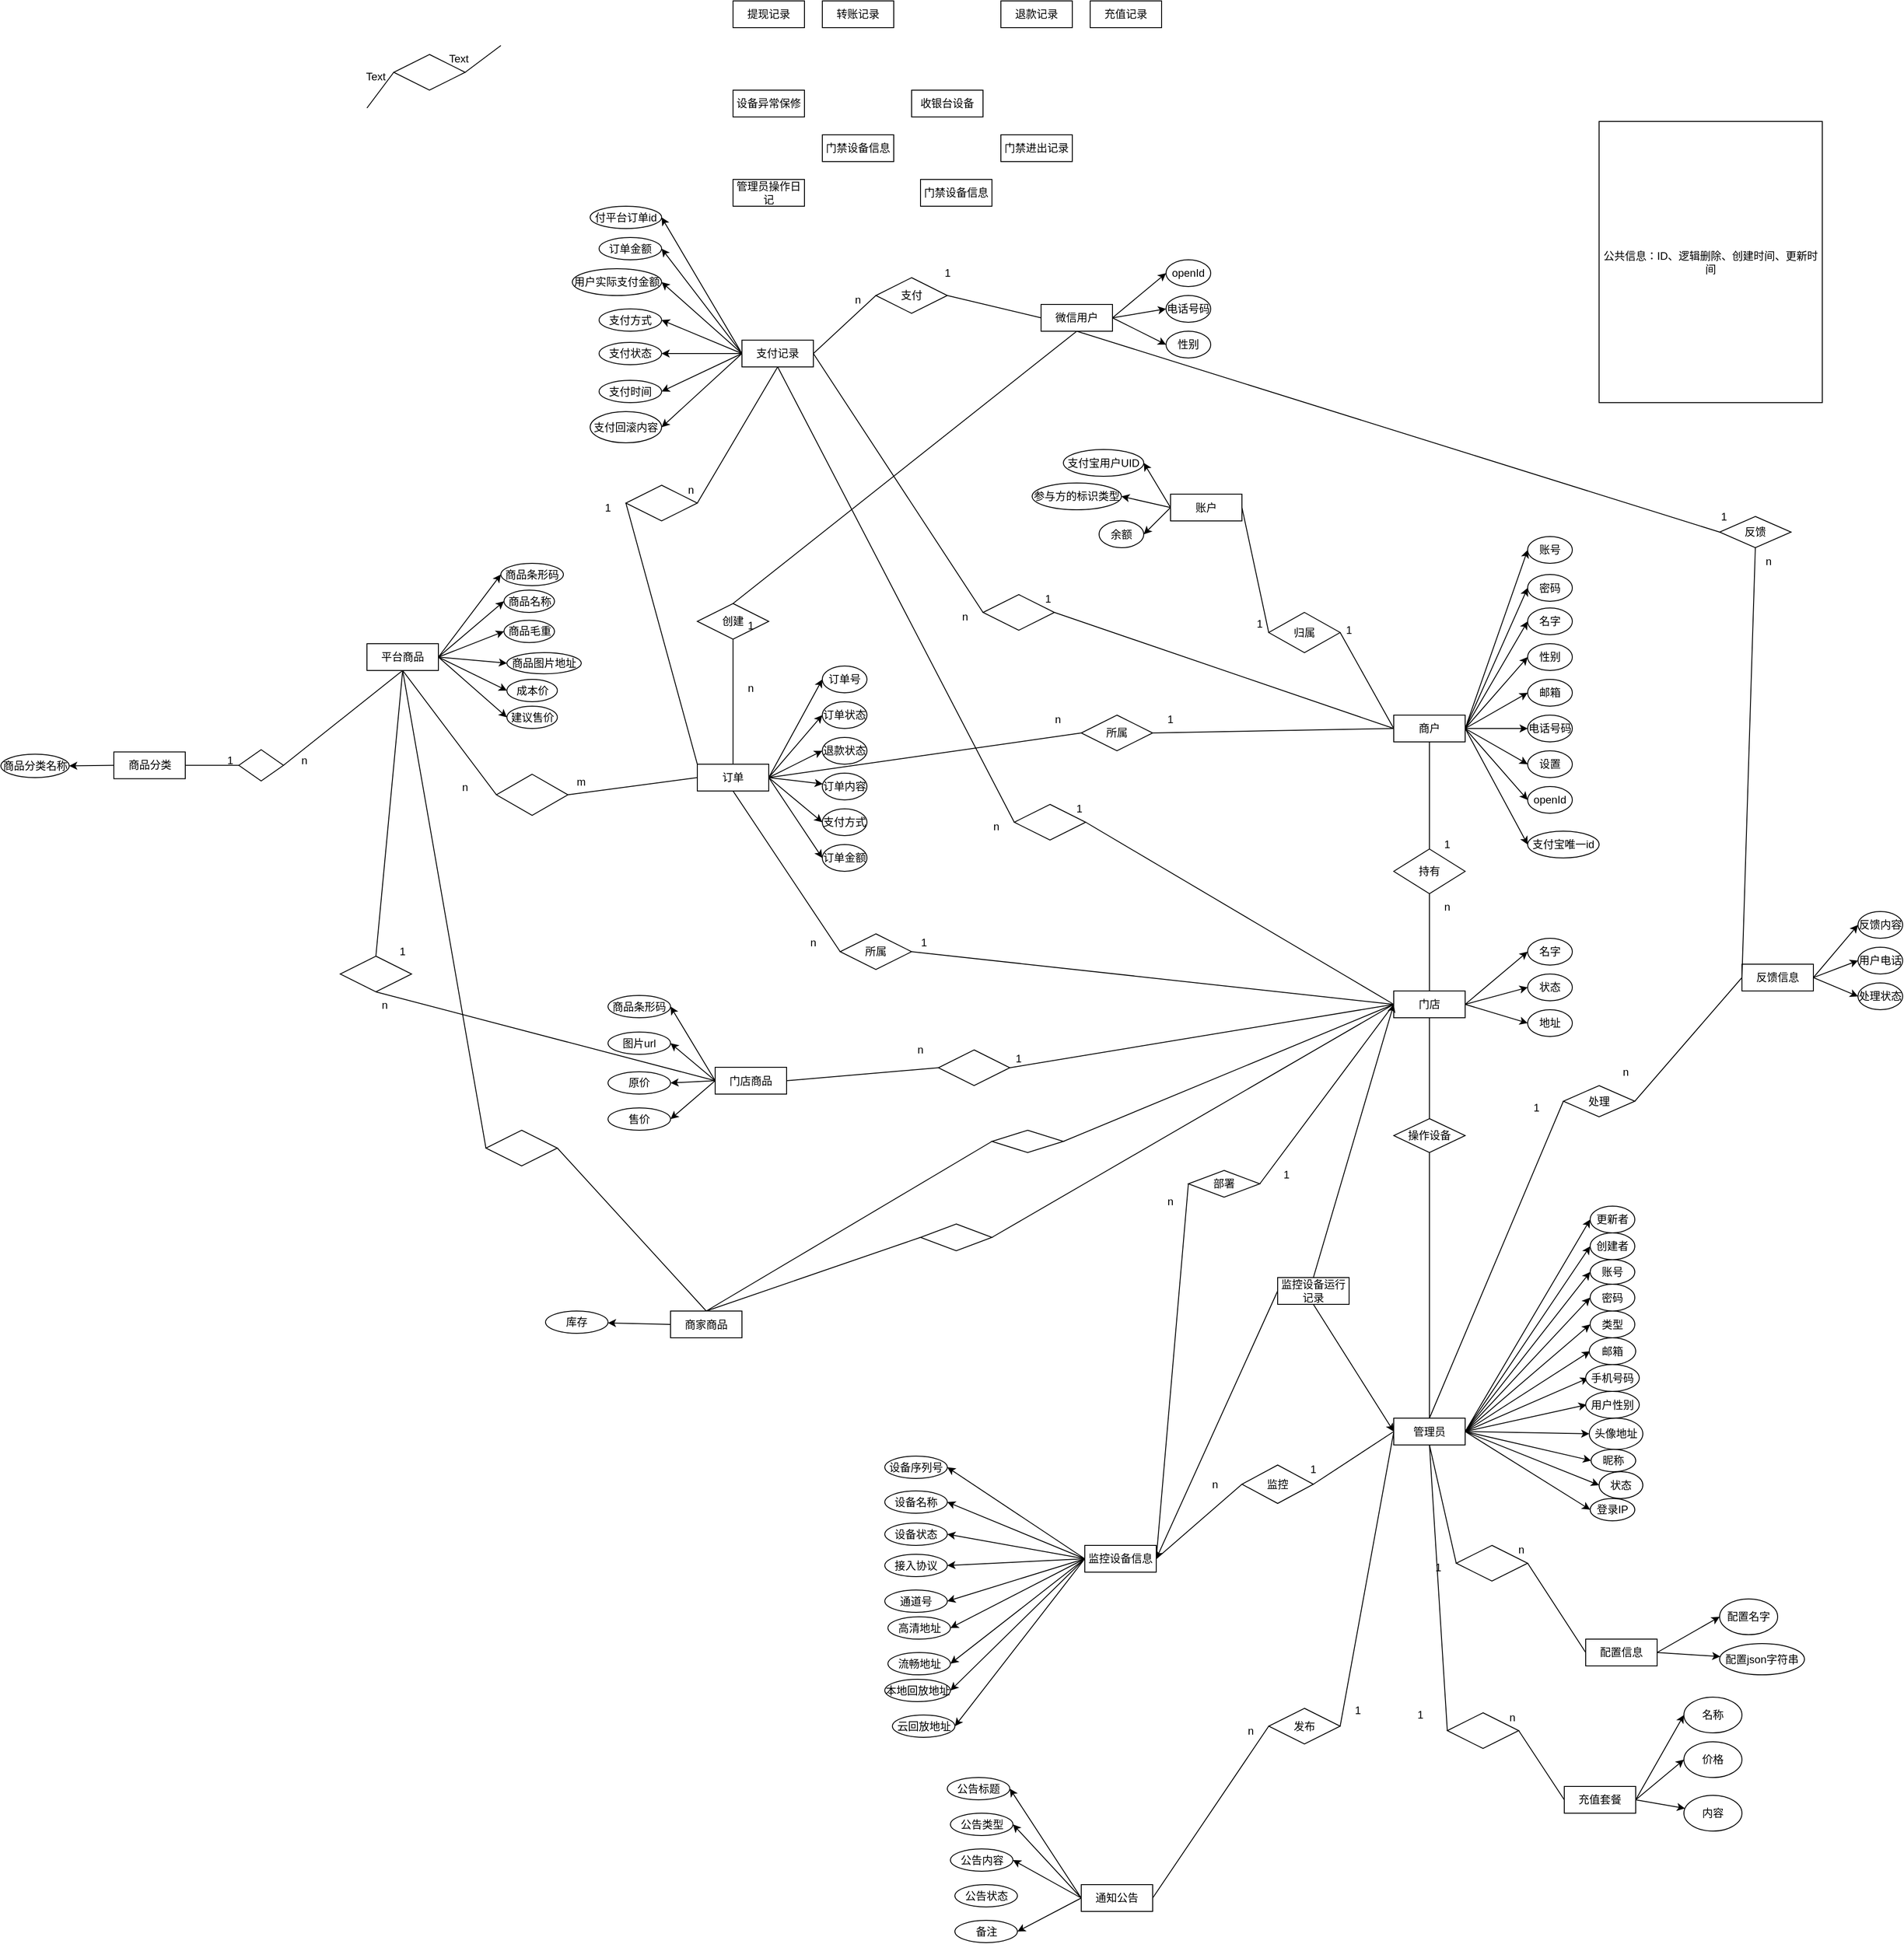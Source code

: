 <mxfile version="20.8.18" type="github">
  <diagram name="第 1 页" id="lVDsGfpW_0IMr33LY62K">
    <mxGraphModel dx="2195" dy="573" grid="1" gridSize="10" guides="1" tooltips="1" connect="1" arrows="1" fold="1" page="1" pageScale="1" pageWidth="827" pageHeight="1169" math="0" shadow="0">
      <root>
        <mxCell id="0" />
        <mxCell id="1" parent="0" />
        <mxCell id="G-p-I15hFAaldeLtPEmq-47" style="edgeStyle=none;rounded=0;orthogonalLoop=1;jettySize=auto;html=1;exitX=1;exitY=0.5;exitDx=0;exitDy=0;entryX=0;entryY=0.5;entryDx=0;entryDy=0;" parent="1" source="G-p-I15hFAaldeLtPEmq-1" target="G-p-I15hFAaldeLtPEmq-45" edge="1">
          <mxGeometry relative="1" as="geometry" />
        </mxCell>
        <mxCell id="G-p-I15hFAaldeLtPEmq-48" style="edgeStyle=none;rounded=0;orthogonalLoop=1;jettySize=auto;html=1;exitX=1;exitY=0.5;exitDx=0;exitDy=0;entryX=0;entryY=0.5;entryDx=0;entryDy=0;" parent="1" source="G-p-I15hFAaldeLtPEmq-1" target="G-p-I15hFAaldeLtPEmq-44" edge="1">
          <mxGeometry relative="1" as="geometry" />
        </mxCell>
        <mxCell id="G-p-I15hFAaldeLtPEmq-49" style="edgeStyle=none;rounded=0;orthogonalLoop=1;jettySize=auto;html=1;exitX=1;exitY=0.5;exitDx=0;exitDy=0;entryX=0;entryY=0.5;entryDx=0;entryDy=0;" parent="1" source="G-p-I15hFAaldeLtPEmq-1" target="G-p-I15hFAaldeLtPEmq-31" edge="1">
          <mxGeometry relative="1" as="geometry" />
        </mxCell>
        <mxCell id="G-p-I15hFAaldeLtPEmq-50" style="edgeStyle=none;rounded=0;orthogonalLoop=1;jettySize=auto;html=1;exitX=1;exitY=0.5;exitDx=0;exitDy=0;entryX=0;entryY=0.5;entryDx=0;entryDy=0;" parent="1" source="G-p-I15hFAaldeLtPEmq-1" target="G-p-I15hFAaldeLtPEmq-34" edge="1">
          <mxGeometry relative="1" as="geometry" />
        </mxCell>
        <mxCell id="G-p-I15hFAaldeLtPEmq-52" style="edgeStyle=none;rounded=0;orthogonalLoop=1;jettySize=auto;html=1;exitX=1;exitY=0.5;exitDx=0;exitDy=0;entryX=0;entryY=0.5;entryDx=0;entryDy=0;" parent="1" source="G-p-I15hFAaldeLtPEmq-1" target="G-p-I15hFAaldeLtPEmq-35" edge="1">
          <mxGeometry relative="1" as="geometry" />
        </mxCell>
        <mxCell id="G-p-I15hFAaldeLtPEmq-53" style="edgeStyle=none;rounded=0;orthogonalLoop=1;jettySize=auto;html=1;exitX=1;exitY=0.5;exitDx=0;exitDy=0;entryX=0;entryY=0.5;entryDx=0;entryDy=0;" parent="1" source="G-p-I15hFAaldeLtPEmq-1" edge="1">
          <mxGeometry relative="1" as="geometry">
            <mxPoint x="980" y="1572.5" as="targetPoint" />
          </mxGeometry>
        </mxCell>
        <mxCell id="G-p-I15hFAaldeLtPEmq-54" style="edgeStyle=none;rounded=0;orthogonalLoop=1;jettySize=auto;html=1;exitX=1;exitY=0.5;exitDx=0;exitDy=0;entryX=0;entryY=0.5;entryDx=0;entryDy=0;" parent="1" source="G-p-I15hFAaldeLtPEmq-1" edge="1">
          <mxGeometry relative="1" as="geometry">
            <mxPoint x="978" y="1602.5" as="targetPoint" />
          </mxGeometry>
        </mxCell>
        <mxCell id="G-p-I15hFAaldeLtPEmq-55" style="edgeStyle=none;rounded=0;orthogonalLoop=1;jettySize=auto;html=1;exitX=1;exitY=0.5;exitDx=0;exitDy=0;entryX=0;entryY=0.5;entryDx=0;entryDy=0;" parent="1" source="G-p-I15hFAaldeLtPEmq-1" edge="1">
          <mxGeometry relative="1" as="geometry">
            <mxPoint x="976" y="1632.5" as="targetPoint" />
          </mxGeometry>
        </mxCell>
        <mxCell id="G-p-I15hFAaldeLtPEmq-56" style="edgeStyle=none;rounded=0;orthogonalLoop=1;jettySize=auto;html=1;exitX=1;exitY=0.5;exitDx=0;exitDy=0;entryX=0;entryY=0.5;entryDx=0;entryDy=0;" parent="1" source="G-p-I15hFAaldeLtPEmq-1" target="G-p-I15hFAaldeLtPEmq-40" edge="1">
          <mxGeometry relative="1" as="geometry">
            <mxPoint x="975.0" y="1665" as="targetPoint" />
          </mxGeometry>
        </mxCell>
        <mxCell id="G-p-I15hFAaldeLtPEmq-57" style="edgeStyle=none;rounded=0;orthogonalLoop=1;jettySize=auto;html=1;exitX=1;exitY=0.5;exitDx=0;exitDy=0;entryX=0;entryY=0.5;entryDx=0;entryDy=0;" parent="1" source="G-p-I15hFAaldeLtPEmq-1" target="G-p-I15hFAaldeLtPEmq-41" edge="1">
          <mxGeometry relative="1" as="geometry" />
        </mxCell>
        <mxCell id="G-p-I15hFAaldeLtPEmq-58" style="edgeStyle=none;rounded=0;orthogonalLoop=1;jettySize=auto;html=1;exitX=1;exitY=0.5;exitDx=0;exitDy=0;entryX=0;entryY=0.5;entryDx=0;entryDy=0;" parent="1" source="G-p-I15hFAaldeLtPEmq-1" target="G-p-I15hFAaldeLtPEmq-42" edge="1">
          <mxGeometry relative="1" as="geometry">
            <mxPoint x="984" y="1723" as="targetPoint" />
          </mxGeometry>
        </mxCell>
        <mxCell id="G-p-I15hFAaldeLtPEmq-59" style="edgeStyle=none;rounded=0;orthogonalLoop=1;jettySize=auto;html=1;exitX=1;exitY=0.5;exitDx=0;exitDy=0;entryX=0;entryY=0.5;entryDx=0;entryDy=0;" parent="1" source="G-p-I15hFAaldeLtPEmq-1" target="G-p-I15hFAaldeLtPEmq-43" edge="1">
          <mxGeometry relative="1" as="geometry" />
        </mxCell>
        <mxCell id="G-p-I15hFAaldeLtPEmq-1" value="管理员" style="rounded=0;whiteSpace=wrap;html=1;" parent="1" vertex="1">
          <mxGeometry x="760" y="1647.5" width="80" height="30" as="geometry" />
        </mxCell>
        <mxCell id="G-p-I15hFAaldeLtPEmq-69" style="edgeStyle=none;rounded=0;orthogonalLoop=1;jettySize=auto;html=1;exitX=1;exitY=0.5;exitDx=0;exitDy=0;entryX=0;entryY=0.5;entryDx=0;entryDy=0;" parent="1" source="G-p-I15hFAaldeLtPEmq-2" target="G-p-I15hFAaldeLtPEmq-60" edge="1">
          <mxGeometry relative="1" as="geometry" />
        </mxCell>
        <mxCell id="G-p-I15hFAaldeLtPEmq-70" style="edgeStyle=none;rounded=0;orthogonalLoop=1;jettySize=auto;html=1;exitX=1;exitY=0.5;exitDx=0;exitDy=0;entryX=0;entryY=0.5;entryDx=0;entryDy=0;" parent="1" source="G-p-I15hFAaldeLtPEmq-2" target="G-p-I15hFAaldeLtPEmq-66" edge="1">
          <mxGeometry relative="1" as="geometry" />
        </mxCell>
        <mxCell id="G-p-I15hFAaldeLtPEmq-71" style="edgeStyle=none;rounded=0;orthogonalLoop=1;jettySize=auto;html=1;exitX=1;exitY=0.5;exitDx=0;exitDy=0;entryX=0;entryY=0.5;entryDx=0;entryDy=0;" parent="1" source="G-p-I15hFAaldeLtPEmq-2" target="G-p-I15hFAaldeLtPEmq-61" edge="1">
          <mxGeometry relative="1" as="geometry" />
        </mxCell>
        <mxCell id="G-p-I15hFAaldeLtPEmq-72" style="edgeStyle=none;rounded=0;orthogonalLoop=1;jettySize=auto;html=1;exitX=1;exitY=0.5;exitDx=0;exitDy=0;entryX=0;entryY=0.5;entryDx=0;entryDy=0;" parent="1" source="G-p-I15hFAaldeLtPEmq-2" target="G-p-I15hFAaldeLtPEmq-62" edge="1">
          <mxGeometry relative="1" as="geometry" />
        </mxCell>
        <mxCell id="G-p-I15hFAaldeLtPEmq-73" style="edgeStyle=none;rounded=0;orthogonalLoop=1;jettySize=auto;html=1;exitX=1;exitY=0.5;exitDx=0;exitDy=0;entryX=0;entryY=0.5;entryDx=0;entryDy=0;" parent="1" source="G-p-I15hFAaldeLtPEmq-2" target="G-p-I15hFAaldeLtPEmq-63" edge="1">
          <mxGeometry relative="1" as="geometry" />
        </mxCell>
        <mxCell id="G-p-I15hFAaldeLtPEmq-74" style="edgeStyle=none;rounded=0;orthogonalLoop=1;jettySize=auto;html=1;exitX=1;exitY=0.5;exitDx=0;exitDy=0;entryX=0;entryY=0.5;entryDx=0;entryDy=0;" parent="1" source="G-p-I15hFAaldeLtPEmq-2" target="G-p-I15hFAaldeLtPEmq-64" edge="1">
          <mxGeometry relative="1" as="geometry" />
        </mxCell>
        <mxCell id="G-p-I15hFAaldeLtPEmq-75" style="edgeStyle=none;rounded=0;orthogonalLoop=1;jettySize=auto;html=1;exitX=1;exitY=0.5;exitDx=0;exitDy=0;entryX=0;entryY=0.5;entryDx=0;entryDy=0;" parent="1" source="G-p-I15hFAaldeLtPEmq-2" target="G-p-I15hFAaldeLtPEmq-65" edge="1">
          <mxGeometry relative="1" as="geometry" />
        </mxCell>
        <mxCell id="G-p-I15hFAaldeLtPEmq-76" style="edgeStyle=none;rounded=0;orthogonalLoop=1;jettySize=auto;html=1;exitX=1;exitY=0.5;exitDx=0;exitDy=0;entryX=0;entryY=0.5;entryDx=0;entryDy=0;" parent="1" source="G-p-I15hFAaldeLtPEmq-2" target="G-p-I15hFAaldeLtPEmq-67" edge="1">
          <mxGeometry relative="1" as="geometry" />
        </mxCell>
        <mxCell id="G-p-I15hFAaldeLtPEmq-159" style="edgeStyle=none;rounded=0;orthogonalLoop=1;jettySize=auto;html=1;exitX=1;exitY=0.5;exitDx=0;exitDy=0;entryX=0;entryY=0.5;entryDx=0;entryDy=0;" parent="1" source="G-p-I15hFAaldeLtPEmq-2" target="G-p-I15hFAaldeLtPEmq-158" edge="1">
          <mxGeometry relative="1" as="geometry" />
        </mxCell>
        <mxCell id="G-p-I15hFAaldeLtPEmq-2" value="商户" style="rounded=0;whiteSpace=wrap;html=1;" parent="1" vertex="1">
          <mxGeometry x="760" y="860" width="80" height="30" as="geometry" />
        </mxCell>
        <mxCell id="G-p-I15hFAaldeLtPEmq-81" style="edgeStyle=none;rounded=0;orthogonalLoop=1;jettySize=auto;html=1;exitX=1;exitY=0.5;exitDx=0;exitDy=0;entryX=0;entryY=0.5;entryDx=0;entryDy=0;" parent="1" source="G-p-I15hFAaldeLtPEmq-3" target="G-p-I15hFAaldeLtPEmq-77" edge="1">
          <mxGeometry relative="1" as="geometry" />
        </mxCell>
        <mxCell id="G-p-I15hFAaldeLtPEmq-82" style="edgeStyle=none;rounded=0;orthogonalLoop=1;jettySize=auto;html=1;exitX=1;exitY=0.5;exitDx=0;exitDy=0;entryX=0;entryY=0.5;entryDx=0;entryDy=0;" parent="1" source="G-p-I15hFAaldeLtPEmq-3" target="G-p-I15hFAaldeLtPEmq-78" edge="1">
          <mxGeometry relative="1" as="geometry" />
        </mxCell>
        <mxCell id="G-p-I15hFAaldeLtPEmq-83" style="edgeStyle=none;rounded=0;orthogonalLoop=1;jettySize=auto;html=1;exitX=1;exitY=0.5;exitDx=0;exitDy=0;entryX=0;entryY=0.5;entryDx=0;entryDy=0;" parent="1" source="G-p-I15hFAaldeLtPEmq-3" target="G-p-I15hFAaldeLtPEmq-79" edge="1">
          <mxGeometry relative="1" as="geometry" />
        </mxCell>
        <mxCell id="G-p-I15hFAaldeLtPEmq-3" value="微信用户" style="rounded=0;whiteSpace=wrap;html=1;" parent="1" vertex="1">
          <mxGeometry x="365" y="400" width="80" height="30" as="geometry" />
        </mxCell>
        <mxCell id="G-p-I15hFAaldeLtPEmq-88" style="edgeStyle=none;rounded=0;orthogonalLoop=1;jettySize=auto;html=1;exitX=1;exitY=0.5;exitDx=0;exitDy=0;entryX=0;entryY=0.5;entryDx=0;entryDy=0;" parent="1" source="G-p-I15hFAaldeLtPEmq-4" target="G-p-I15hFAaldeLtPEmq-84" edge="1">
          <mxGeometry relative="1" as="geometry" />
        </mxCell>
        <mxCell id="G-p-I15hFAaldeLtPEmq-89" style="edgeStyle=none;rounded=0;orthogonalLoop=1;jettySize=auto;html=1;exitX=1;exitY=0.5;exitDx=0;exitDy=0;entryX=0;entryY=0.5;entryDx=0;entryDy=0;" parent="1" source="G-p-I15hFAaldeLtPEmq-4" target="G-p-I15hFAaldeLtPEmq-85" edge="1">
          <mxGeometry relative="1" as="geometry" />
        </mxCell>
        <mxCell id="G-p-I15hFAaldeLtPEmq-90" style="edgeStyle=none;rounded=0;orthogonalLoop=1;jettySize=auto;html=1;exitX=1;exitY=0.5;exitDx=0;exitDy=0;entryX=0;entryY=0.5;entryDx=0;entryDy=0;" parent="1" source="G-p-I15hFAaldeLtPEmq-4" target="G-p-I15hFAaldeLtPEmq-86" edge="1">
          <mxGeometry relative="1" as="geometry" />
        </mxCell>
        <mxCell id="G-p-I15hFAaldeLtPEmq-4" value="门店" style="rounded=0;whiteSpace=wrap;html=1;" parent="1" vertex="1">
          <mxGeometry x="760" y="1169" width="80" height="30" as="geometry" />
        </mxCell>
        <mxCell id="G-p-I15hFAaldeLtPEmq-103" style="edgeStyle=none;rounded=0;orthogonalLoop=1;jettySize=auto;html=1;exitX=1;exitY=0.5;exitDx=0;exitDy=0;entryX=0;entryY=0.5;entryDx=0;entryDy=0;" parent="1" source="G-p-I15hFAaldeLtPEmq-5" target="G-p-I15hFAaldeLtPEmq-96" edge="1">
          <mxGeometry relative="1" as="geometry" />
        </mxCell>
        <mxCell id="G-p-I15hFAaldeLtPEmq-104" style="edgeStyle=none;rounded=0;orthogonalLoop=1;jettySize=auto;html=1;exitX=1;exitY=0.5;exitDx=0;exitDy=0;entryX=0;entryY=0.5;entryDx=0;entryDy=0;" parent="1" source="G-p-I15hFAaldeLtPEmq-5" target="G-p-I15hFAaldeLtPEmq-97" edge="1">
          <mxGeometry relative="1" as="geometry" />
        </mxCell>
        <mxCell id="G-p-I15hFAaldeLtPEmq-105" style="edgeStyle=none;rounded=0;orthogonalLoop=1;jettySize=auto;html=1;exitX=1;exitY=0.5;exitDx=0;exitDy=0;entryX=0;entryY=0.5;entryDx=0;entryDy=0;" parent="1" source="G-p-I15hFAaldeLtPEmq-5" target="G-p-I15hFAaldeLtPEmq-98" edge="1">
          <mxGeometry relative="1" as="geometry" />
        </mxCell>
        <mxCell id="G-p-I15hFAaldeLtPEmq-106" style="edgeStyle=none;rounded=0;orthogonalLoop=1;jettySize=auto;html=1;exitX=1;exitY=0.5;exitDx=0;exitDy=0;" parent="1" source="G-p-I15hFAaldeLtPEmq-5" target="G-p-I15hFAaldeLtPEmq-99" edge="1">
          <mxGeometry relative="1" as="geometry" />
        </mxCell>
        <mxCell id="G-p-I15hFAaldeLtPEmq-107" style="edgeStyle=none;rounded=0;orthogonalLoop=1;jettySize=auto;html=1;exitX=1;exitY=0.5;exitDx=0;exitDy=0;entryX=0;entryY=0.5;entryDx=0;entryDy=0;" parent="1" source="G-p-I15hFAaldeLtPEmq-5" target="G-p-I15hFAaldeLtPEmq-100" edge="1">
          <mxGeometry relative="1" as="geometry" />
        </mxCell>
        <mxCell id="G-p-I15hFAaldeLtPEmq-108" style="edgeStyle=none;rounded=0;orthogonalLoop=1;jettySize=auto;html=1;exitX=1;exitY=0.5;exitDx=0;exitDy=0;entryX=0;entryY=0.5;entryDx=0;entryDy=0;" parent="1" source="G-p-I15hFAaldeLtPEmq-5" target="G-p-I15hFAaldeLtPEmq-101" edge="1">
          <mxGeometry relative="1" as="geometry" />
        </mxCell>
        <mxCell id="G-p-I15hFAaldeLtPEmq-5" value="订单" style="rounded=0;whiteSpace=wrap;html=1;" parent="1" vertex="1">
          <mxGeometry x="-20" y="915" width="80" height="30" as="geometry" />
        </mxCell>
        <mxCell id="G-p-I15hFAaldeLtPEmq-6" value="提现记录" style="rounded=0;whiteSpace=wrap;html=1;" parent="1" vertex="1">
          <mxGeometry x="20" y="60" width="80" height="30" as="geometry" />
        </mxCell>
        <mxCell id="G-p-I15hFAaldeLtPEmq-7" value="转账记录" style="rounded=0;whiteSpace=wrap;html=1;" parent="1" vertex="1">
          <mxGeometry x="120" y="60" width="80" height="30" as="geometry" />
        </mxCell>
        <mxCell id="VGDHV4bTwjWyQQWS9gVh-6" style="edgeStyle=none;rounded=0;orthogonalLoop=1;jettySize=auto;html=1;exitX=0;exitY=0.5;exitDx=0;exitDy=0;entryX=1;entryY=0.5;entryDx=0;entryDy=0;" edge="1" parent="1" source="G-p-I15hFAaldeLtPEmq-8" target="VGDHV4bTwjWyQQWS9gVh-1">
          <mxGeometry relative="1" as="geometry" />
        </mxCell>
        <mxCell id="VGDHV4bTwjWyQQWS9gVh-7" style="edgeStyle=none;rounded=0;orthogonalLoop=1;jettySize=auto;html=1;exitX=0;exitY=0.5;exitDx=0;exitDy=0;entryX=1;entryY=0.5;entryDx=0;entryDy=0;" edge="1" parent="1" source="G-p-I15hFAaldeLtPEmq-8" target="VGDHV4bTwjWyQQWS9gVh-2">
          <mxGeometry relative="1" as="geometry" />
        </mxCell>
        <mxCell id="VGDHV4bTwjWyQQWS9gVh-8" style="edgeStyle=none;rounded=0;orthogonalLoop=1;jettySize=auto;html=1;exitX=0;exitY=0.5;exitDx=0;exitDy=0;entryX=1;entryY=0.5;entryDx=0;entryDy=0;" edge="1" parent="1" source="G-p-I15hFAaldeLtPEmq-8" target="VGDHV4bTwjWyQQWS9gVh-3">
          <mxGeometry relative="1" as="geometry" />
        </mxCell>
        <mxCell id="VGDHV4bTwjWyQQWS9gVh-9" style="edgeStyle=none;rounded=0;orthogonalLoop=1;jettySize=auto;html=1;exitX=0;exitY=0.5;exitDx=0;exitDy=0;entryX=1;entryY=0.5;entryDx=0;entryDy=0;" edge="1" parent="1" source="G-p-I15hFAaldeLtPEmq-8" target="VGDHV4bTwjWyQQWS9gVh-4">
          <mxGeometry relative="1" as="geometry" />
        </mxCell>
        <mxCell id="G-p-I15hFAaldeLtPEmq-8" value="门店商品" style="rounded=0;whiteSpace=wrap;html=1;" parent="1" vertex="1">
          <mxGeometry y="1254.5" width="80" height="30" as="geometry" />
        </mxCell>
        <mxCell id="G-p-I15hFAaldeLtPEmq-9" value="退款记录" style="rounded=0;whiteSpace=wrap;html=1;" parent="1" vertex="1">
          <mxGeometry x="320" y="60" width="80" height="30" as="geometry" />
        </mxCell>
        <mxCell id="G-p-I15hFAaldeLtPEmq-10" value="充值记录" style="rounded=0;whiteSpace=wrap;html=1;" parent="1" vertex="1">
          <mxGeometry x="420" y="60" width="80" height="30" as="geometry" />
        </mxCell>
        <mxCell id="VGDHV4bTwjWyQQWS9gVh-152" style="edgeStyle=none;rounded=0;orthogonalLoop=1;jettySize=auto;html=1;exitX=1;exitY=0.5;exitDx=0;exitDy=0;entryX=0;entryY=0.5;entryDx=0;entryDy=0;" edge="1" parent="1" source="G-p-I15hFAaldeLtPEmq-11" target="VGDHV4bTwjWyQQWS9gVh-151">
          <mxGeometry relative="1" as="geometry" />
        </mxCell>
        <mxCell id="VGDHV4bTwjWyQQWS9gVh-153" style="edgeStyle=none;rounded=0;orthogonalLoop=1;jettySize=auto;html=1;exitX=1;exitY=0.5;exitDx=0;exitDy=0;entryX=0;entryY=0.5;entryDx=0;entryDy=0;" edge="1" parent="1" source="G-p-I15hFAaldeLtPEmq-11" target="VGDHV4bTwjWyQQWS9gVh-149">
          <mxGeometry relative="1" as="geometry" />
        </mxCell>
        <mxCell id="VGDHV4bTwjWyQQWS9gVh-154" style="edgeStyle=none;rounded=0;orthogonalLoop=1;jettySize=auto;html=1;exitX=1;exitY=0.5;exitDx=0;exitDy=0;" edge="1" parent="1" source="G-p-I15hFAaldeLtPEmq-11" target="VGDHV4bTwjWyQQWS9gVh-150">
          <mxGeometry relative="1" as="geometry" />
        </mxCell>
        <mxCell id="G-p-I15hFAaldeLtPEmq-11" value="充值套餐" style="rounded=0;whiteSpace=wrap;html=1;" parent="1" vertex="1">
          <mxGeometry x="951" y="2060" width="80" height="30" as="geometry" />
        </mxCell>
        <mxCell id="G-p-I15hFAaldeLtPEmq-136" style="edgeStyle=none;rounded=0;orthogonalLoop=1;jettySize=auto;html=1;exitX=1;exitY=0.5;exitDx=0;exitDy=0;entryX=0;entryY=0.5;entryDx=0;entryDy=0;" parent="1" source="G-p-I15hFAaldeLtPEmq-12" target="G-p-I15hFAaldeLtPEmq-125" edge="1">
          <mxGeometry relative="1" as="geometry" />
        </mxCell>
        <mxCell id="G-p-I15hFAaldeLtPEmq-137" style="edgeStyle=none;rounded=0;orthogonalLoop=1;jettySize=auto;html=1;exitX=1;exitY=0.5;exitDx=0;exitDy=0;entryX=0;entryY=0.5;entryDx=0;entryDy=0;" parent="1" source="G-p-I15hFAaldeLtPEmq-12" target="G-p-I15hFAaldeLtPEmq-131" edge="1">
          <mxGeometry relative="1" as="geometry" />
        </mxCell>
        <mxCell id="G-p-I15hFAaldeLtPEmq-138" style="edgeStyle=none;rounded=0;orthogonalLoop=1;jettySize=auto;html=1;exitX=1;exitY=0.5;exitDx=0;exitDy=0;entryX=0;entryY=0.5;entryDx=0;entryDy=0;" parent="1" source="G-p-I15hFAaldeLtPEmq-12" target="G-p-I15hFAaldeLtPEmq-132" edge="1">
          <mxGeometry relative="1" as="geometry" />
        </mxCell>
        <mxCell id="G-p-I15hFAaldeLtPEmq-139" style="edgeStyle=none;rounded=0;orthogonalLoop=1;jettySize=auto;html=1;exitX=1;exitY=0.5;exitDx=0;exitDy=0;entryX=0;entryY=0.5;entryDx=0;entryDy=0;" parent="1" source="G-p-I15hFAaldeLtPEmq-12" target="G-p-I15hFAaldeLtPEmq-133" edge="1">
          <mxGeometry relative="1" as="geometry" />
        </mxCell>
        <mxCell id="G-p-I15hFAaldeLtPEmq-140" style="edgeStyle=none;rounded=0;orthogonalLoop=1;jettySize=auto;html=1;exitX=1;exitY=0.5;exitDx=0;exitDy=0;entryX=0;entryY=0.5;entryDx=0;entryDy=0;" parent="1" source="G-p-I15hFAaldeLtPEmq-12" target="G-p-I15hFAaldeLtPEmq-134" edge="1">
          <mxGeometry relative="1" as="geometry" />
        </mxCell>
        <mxCell id="G-p-I15hFAaldeLtPEmq-141" style="edgeStyle=none;rounded=0;orthogonalLoop=1;jettySize=auto;html=1;exitX=1;exitY=0.5;exitDx=0;exitDy=0;entryX=0;entryY=0.5;entryDx=0;entryDy=0;" parent="1" source="G-p-I15hFAaldeLtPEmq-12" target="G-p-I15hFAaldeLtPEmq-135" edge="1">
          <mxGeometry relative="1" as="geometry" />
        </mxCell>
        <mxCell id="G-p-I15hFAaldeLtPEmq-12" value="平台商品" style="rounded=0;whiteSpace=wrap;html=1;" parent="1" vertex="1">
          <mxGeometry x="-390" y="780" width="80" height="30" as="geometry" />
        </mxCell>
        <mxCell id="VGDHV4bTwjWyQQWS9gVh-104" style="edgeStyle=none;rounded=0;orthogonalLoop=1;jettySize=auto;html=1;exitX=0;exitY=0.5;exitDx=0;exitDy=0;entryX=1;entryY=0.5;entryDx=0;entryDy=0;" edge="1" parent="1" source="G-p-I15hFAaldeLtPEmq-13" target="VGDHV4bTwjWyQQWS9gVh-102">
          <mxGeometry relative="1" as="geometry" />
        </mxCell>
        <mxCell id="VGDHV4bTwjWyQQWS9gVh-105" style="edgeStyle=none;rounded=0;orthogonalLoop=1;jettySize=auto;html=1;exitX=0;exitY=0.5;exitDx=0;exitDy=0;entryX=1;entryY=0.5;entryDx=0;entryDy=0;" edge="1" parent="1" source="G-p-I15hFAaldeLtPEmq-13" target="VGDHV4bTwjWyQQWS9gVh-101">
          <mxGeometry relative="1" as="geometry" />
        </mxCell>
        <mxCell id="VGDHV4bTwjWyQQWS9gVh-106" style="edgeStyle=none;rounded=0;orthogonalLoop=1;jettySize=auto;html=1;exitX=0;exitY=0.5;exitDx=0;exitDy=0;entryX=1;entryY=0.5;entryDx=0;entryDy=0;" edge="1" parent="1" source="G-p-I15hFAaldeLtPEmq-13" target="VGDHV4bTwjWyQQWS9gVh-97">
          <mxGeometry relative="1" as="geometry" />
        </mxCell>
        <mxCell id="VGDHV4bTwjWyQQWS9gVh-107" style="edgeStyle=none;rounded=0;orthogonalLoop=1;jettySize=auto;html=1;exitX=0;exitY=0.5;exitDx=0;exitDy=0;entryX=1;entryY=0.5;entryDx=0;entryDy=0;" edge="1" parent="1" source="G-p-I15hFAaldeLtPEmq-13" target="VGDHV4bTwjWyQQWS9gVh-98">
          <mxGeometry relative="1" as="geometry" />
        </mxCell>
        <mxCell id="VGDHV4bTwjWyQQWS9gVh-108" style="edgeStyle=none;rounded=0;orthogonalLoop=1;jettySize=auto;html=1;exitX=0;exitY=0.5;exitDx=0;exitDy=0;entryX=1;entryY=0.5;entryDx=0;entryDy=0;" edge="1" parent="1" source="G-p-I15hFAaldeLtPEmq-13" target="VGDHV4bTwjWyQQWS9gVh-99">
          <mxGeometry relative="1" as="geometry" />
        </mxCell>
        <mxCell id="VGDHV4bTwjWyQQWS9gVh-109" style="edgeStyle=none;rounded=0;orthogonalLoop=1;jettySize=auto;html=1;exitX=0;exitY=0.5;exitDx=0;exitDy=0;entryX=1;entryY=0.5;entryDx=0;entryDy=0;" edge="1" parent="1" source="G-p-I15hFAaldeLtPEmq-13" target="VGDHV4bTwjWyQQWS9gVh-100">
          <mxGeometry relative="1" as="geometry" />
        </mxCell>
        <mxCell id="VGDHV4bTwjWyQQWS9gVh-110" style="edgeStyle=none;rounded=0;orthogonalLoop=1;jettySize=auto;html=1;exitX=0;exitY=0.5;exitDx=0;exitDy=0;entryX=1;entryY=0.5;entryDx=0;entryDy=0;" edge="1" parent="1" source="G-p-I15hFAaldeLtPEmq-13" target="VGDHV4bTwjWyQQWS9gVh-103">
          <mxGeometry relative="1" as="geometry" />
        </mxCell>
        <mxCell id="G-p-I15hFAaldeLtPEmq-13" value="支付记录" style="rounded=0;whiteSpace=wrap;html=1;" parent="1" vertex="1">
          <mxGeometry x="30" y="440" width="80" height="30" as="geometry" />
        </mxCell>
        <mxCell id="G-p-I15hFAaldeLtPEmq-143" style="edgeStyle=none;rounded=0;orthogonalLoop=1;jettySize=auto;html=1;exitX=0;exitY=0.5;exitDx=0;exitDy=0;entryX=1;entryY=0.5;entryDx=0;entryDy=0;" parent="1" source="G-p-I15hFAaldeLtPEmq-14" target="G-p-I15hFAaldeLtPEmq-142" edge="1">
          <mxGeometry relative="1" as="geometry">
            <mxPoint x="-713.5" y="910" as="targetPoint" />
          </mxGeometry>
        </mxCell>
        <mxCell id="G-p-I15hFAaldeLtPEmq-14" value="商品分类" style="rounded=0;whiteSpace=wrap;html=1;" parent="1" vertex="1">
          <mxGeometry x="-673.5" y="901.25" width="80" height="30" as="geometry" />
        </mxCell>
        <mxCell id="VGDHV4bTwjWyQQWS9gVh-82" style="edgeStyle=none;rounded=0;orthogonalLoop=1;jettySize=auto;html=1;exitX=1;exitY=0.5;exitDx=0;exitDy=0;entryX=0;entryY=0.5;entryDx=0;entryDy=0;" edge="1" parent="1" source="G-p-I15hFAaldeLtPEmq-15" target="VGDHV4bTwjWyQQWS9gVh-77">
          <mxGeometry relative="1" as="geometry" />
        </mxCell>
        <mxCell id="VGDHV4bTwjWyQQWS9gVh-83" style="edgeStyle=none;rounded=0;orthogonalLoop=1;jettySize=auto;html=1;exitX=1;exitY=0.5;exitDx=0;exitDy=0;entryX=0;entryY=0.5;entryDx=0;entryDy=0;" edge="1" parent="1" source="G-p-I15hFAaldeLtPEmq-15" target="VGDHV4bTwjWyQQWS9gVh-78">
          <mxGeometry relative="1" as="geometry" />
        </mxCell>
        <mxCell id="VGDHV4bTwjWyQQWS9gVh-84" style="edgeStyle=none;rounded=0;orthogonalLoop=1;jettySize=auto;html=1;exitX=1;exitY=0.5;exitDx=0;exitDy=0;entryX=0;entryY=0.5;entryDx=0;entryDy=0;" edge="1" parent="1" source="G-p-I15hFAaldeLtPEmq-15" target="VGDHV4bTwjWyQQWS9gVh-79">
          <mxGeometry relative="1" as="geometry" />
        </mxCell>
        <mxCell id="G-p-I15hFAaldeLtPEmq-15" value="反馈信息" style="rounded=0;whiteSpace=wrap;html=1;" parent="1" vertex="1">
          <mxGeometry x="1150" y="1139" width="80" height="30" as="geometry" />
        </mxCell>
        <mxCell id="G-p-I15hFAaldeLtPEmq-16" value="设备异常保修" style="rounded=0;whiteSpace=wrap;html=1;" parent="1" vertex="1">
          <mxGeometry x="20" y="160" width="80" height="30" as="geometry" />
        </mxCell>
        <mxCell id="VGDHV4bTwjWyQQWS9gVh-141" style="edgeStyle=none;rounded=0;orthogonalLoop=1;jettySize=auto;html=1;exitX=1;exitY=0.5;exitDx=0;exitDy=0;entryX=0;entryY=0.5;entryDx=0;entryDy=0;" edge="1" parent="1" source="G-p-I15hFAaldeLtPEmq-17" target="VGDHV4bTwjWyQQWS9gVh-139">
          <mxGeometry relative="1" as="geometry" />
        </mxCell>
        <mxCell id="VGDHV4bTwjWyQQWS9gVh-142" style="edgeStyle=none;rounded=0;orthogonalLoop=1;jettySize=auto;html=1;exitX=1;exitY=0.5;exitDx=0;exitDy=0;" edge="1" parent="1" source="G-p-I15hFAaldeLtPEmq-17" target="VGDHV4bTwjWyQQWS9gVh-140">
          <mxGeometry relative="1" as="geometry" />
        </mxCell>
        <mxCell id="G-p-I15hFAaldeLtPEmq-17" value="配置信息" style="rounded=0;whiteSpace=wrap;html=1;" parent="1" vertex="1">
          <mxGeometry x="975" y="1895" width="80" height="30" as="geometry" />
        </mxCell>
        <mxCell id="G-p-I15hFAaldeLtPEmq-18" value="收银台设备" style="rounded=0;whiteSpace=wrap;html=1;" parent="1" vertex="1">
          <mxGeometry x="220" y="160" width="80" height="30" as="geometry" />
        </mxCell>
        <mxCell id="VGDHV4bTwjWyQQWS9gVh-60" style="edgeStyle=none;rounded=0;orthogonalLoop=1;jettySize=auto;html=1;exitX=0;exitY=0.5;exitDx=0;exitDy=0;entryX=1;entryY=0.5;entryDx=0;entryDy=0;" edge="1" parent="1" source="G-p-I15hFAaldeLtPEmq-19" target="G-p-I15hFAaldeLtPEmq-20">
          <mxGeometry relative="1" as="geometry" />
        </mxCell>
        <mxCell id="VGDHV4bTwjWyQQWS9gVh-61" style="edgeStyle=none;rounded=0;orthogonalLoop=1;jettySize=auto;html=1;exitX=0.5;exitY=0;exitDx=0;exitDy=0;entryX=0;entryY=0.5;entryDx=0;entryDy=0;" edge="1" parent="1" source="G-p-I15hFAaldeLtPEmq-19" target="G-p-I15hFAaldeLtPEmq-4">
          <mxGeometry relative="1" as="geometry" />
        </mxCell>
        <mxCell id="VGDHV4bTwjWyQQWS9gVh-62" style="edgeStyle=none;rounded=0;orthogonalLoop=1;jettySize=auto;html=1;exitX=0.5;exitY=1;exitDx=0;exitDy=0;entryX=0;entryY=0.5;entryDx=0;entryDy=0;" edge="1" parent="1" source="G-p-I15hFAaldeLtPEmq-19" target="G-p-I15hFAaldeLtPEmq-1">
          <mxGeometry relative="1" as="geometry" />
        </mxCell>
        <mxCell id="G-p-I15hFAaldeLtPEmq-19" value="监控设备运行记录" style="rounded=0;whiteSpace=wrap;html=1;" parent="1" vertex="1">
          <mxGeometry x="630" y="1490" width="80" height="30" as="geometry" />
        </mxCell>
        <mxCell id="VGDHV4bTwjWyQQWS9gVh-41" style="edgeStyle=none;rounded=0;orthogonalLoop=1;jettySize=auto;html=1;exitX=0;exitY=0.5;exitDx=0;exitDy=0;entryX=1;entryY=0.5;entryDx=0;entryDy=0;" edge="1" parent="1" source="G-p-I15hFAaldeLtPEmq-20" target="VGDHV4bTwjWyQQWS9gVh-32">
          <mxGeometry relative="1" as="geometry" />
        </mxCell>
        <mxCell id="VGDHV4bTwjWyQQWS9gVh-42" style="edgeStyle=none;rounded=0;orthogonalLoop=1;jettySize=auto;html=1;exitX=0;exitY=0.5;exitDx=0;exitDy=0;entryX=1;entryY=0.5;entryDx=0;entryDy=0;" edge="1" parent="1" source="G-p-I15hFAaldeLtPEmq-20" target="VGDHV4bTwjWyQQWS9gVh-33">
          <mxGeometry relative="1" as="geometry" />
        </mxCell>
        <mxCell id="VGDHV4bTwjWyQQWS9gVh-43" style="edgeStyle=none;rounded=0;orthogonalLoop=1;jettySize=auto;html=1;exitX=0;exitY=0.5;exitDx=0;exitDy=0;entryX=1;entryY=0.5;entryDx=0;entryDy=0;" edge="1" parent="1" source="G-p-I15hFAaldeLtPEmq-20" target="VGDHV4bTwjWyQQWS9gVh-34">
          <mxGeometry relative="1" as="geometry" />
        </mxCell>
        <mxCell id="VGDHV4bTwjWyQQWS9gVh-44" style="edgeStyle=none;rounded=0;orthogonalLoop=1;jettySize=auto;html=1;exitX=0;exitY=0.5;exitDx=0;exitDy=0;entryX=1;entryY=0.5;entryDx=0;entryDy=0;" edge="1" parent="1" source="G-p-I15hFAaldeLtPEmq-20" target="VGDHV4bTwjWyQQWS9gVh-35">
          <mxGeometry relative="1" as="geometry" />
        </mxCell>
        <mxCell id="VGDHV4bTwjWyQQWS9gVh-45" style="edgeStyle=none;rounded=0;orthogonalLoop=1;jettySize=auto;html=1;exitX=0;exitY=0.5;exitDx=0;exitDy=0;entryX=1;entryY=0.5;entryDx=0;entryDy=0;" edge="1" parent="1" source="G-p-I15hFAaldeLtPEmq-20" target="VGDHV4bTwjWyQQWS9gVh-36">
          <mxGeometry relative="1" as="geometry" />
        </mxCell>
        <mxCell id="VGDHV4bTwjWyQQWS9gVh-46" style="edgeStyle=none;rounded=0;orthogonalLoop=1;jettySize=auto;html=1;exitX=0;exitY=0.5;exitDx=0;exitDy=0;entryX=1;entryY=0.5;entryDx=0;entryDy=0;" edge="1" parent="1" source="G-p-I15hFAaldeLtPEmq-20" target="VGDHV4bTwjWyQQWS9gVh-37">
          <mxGeometry relative="1" as="geometry" />
        </mxCell>
        <mxCell id="VGDHV4bTwjWyQQWS9gVh-47" style="edgeStyle=none;rounded=0;orthogonalLoop=1;jettySize=auto;html=1;exitX=0;exitY=0.5;exitDx=0;exitDy=0;entryX=1;entryY=0.5;entryDx=0;entryDy=0;" edge="1" parent="1" source="G-p-I15hFAaldeLtPEmq-20" target="VGDHV4bTwjWyQQWS9gVh-38">
          <mxGeometry relative="1" as="geometry" />
        </mxCell>
        <mxCell id="VGDHV4bTwjWyQQWS9gVh-48" style="edgeStyle=none;rounded=0;orthogonalLoop=1;jettySize=auto;html=1;exitX=0;exitY=0.5;exitDx=0;exitDy=0;entryX=1;entryY=0.5;entryDx=0;entryDy=0;" edge="1" parent="1" source="G-p-I15hFAaldeLtPEmq-20" target="VGDHV4bTwjWyQQWS9gVh-39">
          <mxGeometry relative="1" as="geometry" />
        </mxCell>
        <mxCell id="VGDHV4bTwjWyQQWS9gVh-49" style="edgeStyle=none;rounded=0;orthogonalLoop=1;jettySize=auto;html=1;exitX=0;exitY=0.5;exitDx=0;exitDy=0;entryX=1;entryY=0.5;entryDx=0;entryDy=0;" edge="1" parent="1" source="G-p-I15hFAaldeLtPEmq-20" target="VGDHV4bTwjWyQQWS9gVh-40">
          <mxGeometry relative="1" as="geometry" />
        </mxCell>
        <mxCell id="G-p-I15hFAaldeLtPEmq-20" value="监控设备信息" style="rounded=0;whiteSpace=wrap;html=1;" parent="1" vertex="1">
          <mxGeometry x="414" y="1790" width="80" height="30" as="geometry" />
        </mxCell>
        <mxCell id="VGDHV4bTwjWyQQWS9gVh-22" style="edgeStyle=none;rounded=0;orthogonalLoop=1;jettySize=auto;html=1;exitX=0;exitY=0.5;exitDx=0;exitDy=0;" edge="1" parent="1" source="G-p-I15hFAaldeLtPEmq-21" target="VGDHV4bTwjWyQQWS9gVh-21">
          <mxGeometry relative="1" as="geometry" />
        </mxCell>
        <mxCell id="G-p-I15hFAaldeLtPEmq-21" value="商家商品" style="rounded=0;whiteSpace=wrap;html=1;" parent="1" vertex="1">
          <mxGeometry x="-50" y="1527.5" width="80" height="30" as="geometry" />
        </mxCell>
        <mxCell id="G-p-I15hFAaldeLtPEmq-117" style="edgeStyle=none;rounded=0;orthogonalLoop=1;jettySize=auto;html=1;exitX=0;exitY=0.5;exitDx=0;exitDy=0;entryX=1;entryY=0.5;entryDx=0;entryDy=0;" parent="1" source="G-p-I15hFAaldeLtPEmq-23" target="G-p-I15hFAaldeLtPEmq-114" edge="1">
          <mxGeometry relative="1" as="geometry" />
        </mxCell>
        <mxCell id="G-p-I15hFAaldeLtPEmq-118" style="edgeStyle=none;rounded=0;orthogonalLoop=1;jettySize=auto;html=1;exitX=0;exitY=0.5;exitDx=0;exitDy=0;entryX=1;entryY=0.5;entryDx=0;entryDy=0;" parent="1" source="G-p-I15hFAaldeLtPEmq-23" target="G-p-I15hFAaldeLtPEmq-115" edge="1">
          <mxGeometry relative="1" as="geometry">
            <mxPoint x="480" y="617.5" as="targetPoint" />
          </mxGeometry>
        </mxCell>
        <mxCell id="G-p-I15hFAaldeLtPEmq-119" style="edgeStyle=none;rounded=0;orthogonalLoop=1;jettySize=auto;html=1;exitX=0;exitY=0.5;exitDx=0;exitDy=0;entryX=1;entryY=0.5;entryDx=0;entryDy=0;" parent="1" source="G-p-I15hFAaldeLtPEmq-23" target="G-p-I15hFAaldeLtPEmq-116" edge="1">
          <mxGeometry relative="1" as="geometry" />
        </mxCell>
        <mxCell id="G-p-I15hFAaldeLtPEmq-23" value="账户" style="rounded=0;whiteSpace=wrap;html=1;" parent="1" vertex="1">
          <mxGeometry x="510" y="612.5" width="80" height="30" as="geometry" />
        </mxCell>
        <mxCell id="G-p-I15hFAaldeLtPEmq-24" value="门禁进出记录" style="rounded=0;whiteSpace=wrap;html=1;" parent="1" vertex="1">
          <mxGeometry x="320" y="210" width="80" height="30" as="geometry" />
        </mxCell>
        <mxCell id="G-p-I15hFAaldeLtPEmq-25" value="门禁设备信息" style="rounded=0;whiteSpace=wrap;html=1;" parent="1" vertex="1">
          <mxGeometry x="230" y="260" width="80" height="30" as="geometry" />
        </mxCell>
        <mxCell id="G-p-I15hFAaldeLtPEmq-28" value="门禁设备信息" style="rounded=0;whiteSpace=wrap;html=1;" parent="1" vertex="1">
          <mxGeometry x="120" y="210" width="80" height="30" as="geometry" />
        </mxCell>
        <mxCell id="G-p-I15hFAaldeLtPEmq-29" value="管理员操作日记" style="rounded=0;whiteSpace=wrap;html=1;" parent="1" vertex="1">
          <mxGeometry x="20" y="260" width="80" height="30" as="geometry" />
        </mxCell>
        <mxCell id="VGDHV4bTwjWyQQWS9gVh-68" style="edgeStyle=none;rounded=0;orthogonalLoop=1;jettySize=auto;html=1;exitX=0;exitY=0.5;exitDx=0;exitDy=0;entryX=1;entryY=0.5;entryDx=0;entryDy=0;" edge="1" parent="1" source="G-p-I15hFAaldeLtPEmq-30" target="VGDHV4bTwjWyQQWS9gVh-67">
          <mxGeometry relative="1" as="geometry" />
        </mxCell>
        <mxCell id="VGDHV4bTwjWyQQWS9gVh-69" style="edgeStyle=none;rounded=0;orthogonalLoop=1;jettySize=auto;html=1;exitX=0;exitY=0.5;exitDx=0;exitDy=0;entryX=1;entryY=0.5;entryDx=0;entryDy=0;" edge="1" parent="1" source="G-p-I15hFAaldeLtPEmq-30" target="VGDHV4bTwjWyQQWS9gVh-63">
          <mxGeometry relative="1" as="geometry" />
        </mxCell>
        <mxCell id="VGDHV4bTwjWyQQWS9gVh-70" style="edgeStyle=none;rounded=0;orthogonalLoop=1;jettySize=auto;html=1;exitX=0;exitY=0.5;exitDx=0;exitDy=0;entryX=1;entryY=0.5;entryDx=0;entryDy=0;" edge="1" parent="1" source="G-p-I15hFAaldeLtPEmq-30" target="VGDHV4bTwjWyQQWS9gVh-64">
          <mxGeometry relative="1" as="geometry" />
        </mxCell>
        <mxCell id="VGDHV4bTwjWyQQWS9gVh-71" style="edgeStyle=none;rounded=0;orthogonalLoop=1;jettySize=auto;html=1;exitX=0;exitY=0.5;exitDx=0;exitDy=0;entryX=1;entryY=0.5;entryDx=0;entryDy=0;" edge="1" parent="1" source="G-p-I15hFAaldeLtPEmq-30" target="VGDHV4bTwjWyQQWS9gVh-66">
          <mxGeometry relative="1" as="geometry" />
        </mxCell>
        <mxCell id="G-p-I15hFAaldeLtPEmq-30" value="通知公告" style="rounded=0;whiteSpace=wrap;html=1;" parent="1" vertex="1">
          <mxGeometry x="410" y="2170" width="80" height="30" as="geometry" />
        </mxCell>
        <mxCell id="G-p-I15hFAaldeLtPEmq-31" value="账号" style="ellipse;whiteSpace=wrap;html=1;" parent="1" vertex="1">
          <mxGeometry x="980" y="1470" width="50" height="27.5" as="geometry" />
        </mxCell>
        <mxCell id="G-p-I15hFAaldeLtPEmq-33" value="公共信息：ID、逻辑删除、创建时间、更新时间" style="rounded=0;whiteSpace=wrap;html=1;" parent="1" vertex="1">
          <mxGeometry x="990" y="195" width="250" height="315" as="geometry" />
        </mxCell>
        <mxCell id="G-p-I15hFAaldeLtPEmq-34" value="密码" style="ellipse;whiteSpace=wrap;html=1;" parent="1" vertex="1">
          <mxGeometry x="980" y="1497.5" width="50" height="30" as="geometry" />
        </mxCell>
        <mxCell id="G-p-I15hFAaldeLtPEmq-35" value="类型" style="ellipse;whiteSpace=wrap;html=1;" parent="1" vertex="1">
          <mxGeometry x="980" y="1527.5" width="50" height="30" as="geometry" />
        </mxCell>
        <mxCell id="G-p-I15hFAaldeLtPEmq-36" value="邮箱" style="ellipse;whiteSpace=wrap;html=1;" parent="1" vertex="1">
          <mxGeometry x="979" y="1557.5" width="52" height="30" as="geometry" />
        </mxCell>
        <mxCell id="G-p-I15hFAaldeLtPEmq-37" value="手机号码" style="ellipse;whiteSpace=wrap;html=1;" parent="1" vertex="1">
          <mxGeometry x="975" y="1587.5" width="60" height="30" as="geometry" />
        </mxCell>
        <mxCell id="G-p-I15hFAaldeLtPEmq-38" value="用户性别" style="ellipse;whiteSpace=wrap;html=1;" parent="1" vertex="1">
          <mxGeometry x="975" y="1617.5" width="60" height="30" as="geometry" />
        </mxCell>
        <mxCell id="G-p-I15hFAaldeLtPEmq-40" value="头像地址" style="ellipse;whiteSpace=wrap;html=1;" parent="1" vertex="1">
          <mxGeometry x="979" y="1647.5" width="60" height="35" as="geometry" />
        </mxCell>
        <mxCell id="G-p-I15hFAaldeLtPEmq-41" value="昵称" style="ellipse;whiteSpace=wrap;html=1;" parent="1" vertex="1">
          <mxGeometry x="981" y="1682.5" width="50" height="25" as="geometry" />
        </mxCell>
        <mxCell id="G-p-I15hFAaldeLtPEmq-42" value="状态" style="ellipse;whiteSpace=wrap;html=1;" parent="1" vertex="1">
          <mxGeometry x="990" y="1707.5" width="49" height="30" as="geometry" />
        </mxCell>
        <mxCell id="G-p-I15hFAaldeLtPEmq-43" value="登录IP" style="ellipse;whiteSpace=wrap;html=1;" parent="1" vertex="1">
          <mxGeometry x="980" y="1737.5" width="50" height="25" as="geometry" />
        </mxCell>
        <mxCell id="G-p-I15hFAaldeLtPEmq-44" value="创建者" style="ellipse;whiteSpace=wrap;html=1;" parent="1" vertex="1">
          <mxGeometry x="980" y="1440" width="50" height="30" as="geometry" />
        </mxCell>
        <mxCell id="G-p-I15hFAaldeLtPEmq-45" value="更新者" style="ellipse;whiteSpace=wrap;html=1;" parent="1" vertex="1">
          <mxGeometry x="980" y="1410" width="50" height="30" as="geometry" />
        </mxCell>
        <mxCell id="G-p-I15hFAaldeLtPEmq-60" value="密码" style="ellipse;whiteSpace=wrap;html=1;" parent="1" vertex="1">
          <mxGeometry x="910" y="702.5" width="50" height="30" as="geometry" />
        </mxCell>
        <mxCell id="G-p-I15hFAaldeLtPEmq-61" value="名字" style="ellipse;whiteSpace=wrap;html=1;" parent="1" vertex="1">
          <mxGeometry x="910" y="740" width="50" height="30" as="geometry" />
        </mxCell>
        <mxCell id="G-p-I15hFAaldeLtPEmq-62" value="性别" style="ellipse;whiteSpace=wrap;html=1;" parent="1" vertex="1">
          <mxGeometry x="910" y="780" width="50" height="30" as="geometry" />
        </mxCell>
        <mxCell id="G-p-I15hFAaldeLtPEmq-63" value="邮箱" style="ellipse;whiteSpace=wrap;html=1;" parent="1" vertex="1">
          <mxGeometry x="910" y="820" width="50" height="30" as="geometry" />
        </mxCell>
        <mxCell id="G-p-I15hFAaldeLtPEmq-64" value="电话号码" style="ellipse;whiteSpace=wrap;html=1;" parent="1" vertex="1">
          <mxGeometry x="910" y="860" width="50" height="30" as="geometry" />
        </mxCell>
        <mxCell id="G-p-I15hFAaldeLtPEmq-65" value="设置" style="ellipse;whiteSpace=wrap;html=1;" parent="1" vertex="1">
          <mxGeometry x="910" y="900" width="50" height="30" as="geometry" />
        </mxCell>
        <mxCell id="G-p-I15hFAaldeLtPEmq-66" value="账号" style="ellipse;whiteSpace=wrap;html=1;" parent="1" vertex="1">
          <mxGeometry x="910" y="660" width="50" height="30" as="geometry" />
        </mxCell>
        <mxCell id="G-p-I15hFAaldeLtPEmq-67" value="openId" style="ellipse;whiteSpace=wrap;html=1;" parent="1" vertex="1">
          <mxGeometry x="910" y="940" width="50" height="30" as="geometry" />
        </mxCell>
        <mxCell id="G-p-I15hFAaldeLtPEmq-77" value="openId" style="ellipse;whiteSpace=wrap;html=1;" parent="1" vertex="1">
          <mxGeometry x="505" y="350" width="50" height="30" as="geometry" />
        </mxCell>
        <mxCell id="G-p-I15hFAaldeLtPEmq-78" value="电话号码" style="ellipse;whiteSpace=wrap;html=1;" parent="1" vertex="1">
          <mxGeometry x="505" y="390" width="50" height="30" as="geometry" />
        </mxCell>
        <mxCell id="G-p-I15hFAaldeLtPEmq-79" value="性别" style="ellipse;whiteSpace=wrap;html=1;" parent="1" vertex="1">
          <mxGeometry x="505" y="430" width="50" height="30" as="geometry" />
        </mxCell>
        <mxCell id="G-p-I15hFAaldeLtPEmq-84" value="名字" style="ellipse;whiteSpace=wrap;html=1;" parent="1" vertex="1">
          <mxGeometry x="910" y="1110" width="50" height="30" as="geometry" />
        </mxCell>
        <mxCell id="G-p-I15hFAaldeLtPEmq-85" value="状态" style="ellipse;whiteSpace=wrap;html=1;" parent="1" vertex="1">
          <mxGeometry x="910" y="1150" width="50" height="30" as="geometry" />
        </mxCell>
        <mxCell id="G-p-I15hFAaldeLtPEmq-86" value="地址" style="ellipse;whiteSpace=wrap;html=1;" parent="1" vertex="1">
          <mxGeometry x="910" y="1190" width="50" height="30" as="geometry" />
        </mxCell>
        <mxCell id="G-p-I15hFAaldeLtPEmq-91" value="持有" style="rhombus;whiteSpace=wrap;html=1;" parent="1" vertex="1">
          <mxGeometry x="760" y="1010" width="80" height="50" as="geometry" />
        </mxCell>
        <mxCell id="G-p-I15hFAaldeLtPEmq-92" value="" style="endArrow=none;html=1;rounded=0;entryX=0.5;entryY=1;entryDx=0;entryDy=0;" parent="1" source="G-p-I15hFAaldeLtPEmq-91" target="G-p-I15hFAaldeLtPEmq-2" edge="1">
          <mxGeometry width="50" height="50" relative="1" as="geometry">
            <mxPoint x="750" y="960" as="sourcePoint" />
            <mxPoint x="800" y="910" as="targetPoint" />
          </mxGeometry>
        </mxCell>
        <mxCell id="G-p-I15hFAaldeLtPEmq-93" value="" style="endArrow=none;html=1;rounded=0;entryX=0.5;entryY=1;entryDx=0;entryDy=0;exitX=0.5;exitY=0;exitDx=0;exitDy=0;" parent="1" source="G-p-I15hFAaldeLtPEmq-4" target="G-p-I15hFAaldeLtPEmq-91" edge="1">
          <mxGeometry width="50" height="50" relative="1" as="geometry">
            <mxPoint x="780" y="1140" as="sourcePoint" />
            <mxPoint x="830" y="1090" as="targetPoint" />
          </mxGeometry>
        </mxCell>
        <mxCell id="G-p-I15hFAaldeLtPEmq-94" value="1" style="text;html=1;strokeColor=none;fillColor=none;align=center;verticalAlign=middle;whiteSpace=wrap;rounded=0;" parent="1" vertex="1">
          <mxGeometry x="790" y="990" width="60" height="30" as="geometry" />
        </mxCell>
        <mxCell id="G-p-I15hFAaldeLtPEmq-95" value="n" style="text;html=1;strokeColor=none;fillColor=none;align=center;verticalAlign=middle;whiteSpace=wrap;rounded=0;" parent="1" vertex="1">
          <mxGeometry x="790" y="1060" width="60" height="30" as="geometry" />
        </mxCell>
        <mxCell id="G-p-I15hFAaldeLtPEmq-96" value="订单号" style="ellipse;whiteSpace=wrap;html=1;" parent="1" vertex="1">
          <mxGeometry x="120" y="805" width="50" height="30" as="geometry" />
        </mxCell>
        <mxCell id="G-p-I15hFAaldeLtPEmq-97" value="订单状态" style="ellipse;whiteSpace=wrap;html=1;" parent="1" vertex="1">
          <mxGeometry x="120" y="845" width="50" height="30" as="geometry" />
        </mxCell>
        <mxCell id="G-p-I15hFAaldeLtPEmq-98" value="退款状态" style="ellipse;whiteSpace=wrap;html=1;" parent="1" vertex="1">
          <mxGeometry x="120" y="885" width="50" height="30" as="geometry" />
        </mxCell>
        <mxCell id="G-p-I15hFAaldeLtPEmq-99" value="订单内容" style="ellipse;whiteSpace=wrap;html=1;" parent="1" vertex="1">
          <mxGeometry x="120" y="925" width="50" height="30" as="geometry" />
        </mxCell>
        <mxCell id="G-p-I15hFAaldeLtPEmq-100" value="支付方式" style="ellipse;whiteSpace=wrap;html=1;" parent="1" vertex="1">
          <mxGeometry x="120" y="965" width="50" height="30" as="geometry" />
        </mxCell>
        <mxCell id="G-p-I15hFAaldeLtPEmq-101" value="订单金额" style="ellipse;whiteSpace=wrap;html=1;" parent="1" vertex="1">
          <mxGeometry x="120" y="1005" width="50" height="30" as="geometry" />
        </mxCell>
        <mxCell id="G-p-I15hFAaldeLtPEmq-109" value="创建" style="rhombus;whiteSpace=wrap;html=1;" parent="1" vertex="1">
          <mxGeometry x="-20" y="735" width="80" height="40" as="geometry" />
        </mxCell>
        <mxCell id="G-p-I15hFAaldeLtPEmq-110" value="" style="endArrow=none;html=1;rounded=0;entryX=0.5;entryY=1;entryDx=0;entryDy=0;exitX=0.5;exitY=0;exitDx=0;exitDy=0;" parent="1" source="G-p-I15hFAaldeLtPEmq-109" target="G-p-I15hFAaldeLtPEmq-3" edge="1">
          <mxGeometry width="50" height="50" relative="1" as="geometry">
            <mxPoint y="755" as="sourcePoint" />
            <mxPoint x="50" y="705" as="targetPoint" />
          </mxGeometry>
        </mxCell>
        <mxCell id="G-p-I15hFAaldeLtPEmq-111" value="" style="endArrow=none;html=1;rounded=0;entryX=0.5;entryY=1;entryDx=0;entryDy=0;exitX=0.5;exitY=0;exitDx=0;exitDy=0;" parent="1" source="G-p-I15hFAaldeLtPEmq-5" target="G-p-I15hFAaldeLtPEmq-109" edge="1">
          <mxGeometry width="50" height="50" relative="1" as="geometry">
            <mxPoint x="-10" y="885" as="sourcePoint" />
            <mxPoint x="40" y="835" as="targetPoint" />
          </mxGeometry>
        </mxCell>
        <mxCell id="G-p-I15hFAaldeLtPEmq-112" value="1" style="text;html=1;strokeColor=none;fillColor=none;align=center;verticalAlign=middle;whiteSpace=wrap;rounded=0;" parent="1" vertex="1">
          <mxGeometry x="10" y="745" width="60" height="30" as="geometry" />
        </mxCell>
        <mxCell id="G-p-I15hFAaldeLtPEmq-113" value="n" style="text;html=1;strokeColor=none;fillColor=none;align=center;verticalAlign=middle;whiteSpace=wrap;rounded=0;" parent="1" vertex="1">
          <mxGeometry x="10" y="815" width="60" height="30" as="geometry" />
        </mxCell>
        <mxCell id="G-p-I15hFAaldeLtPEmq-114" value="支付宝用户UID" style="ellipse;whiteSpace=wrap;html=1;" parent="1" vertex="1">
          <mxGeometry x="390" y="562.5" width="90" height="30" as="geometry" />
        </mxCell>
        <mxCell id="G-p-I15hFAaldeLtPEmq-115" value="参与方的标识类型" style="ellipse;whiteSpace=wrap;html=1;" parent="1" vertex="1">
          <mxGeometry x="355" y="600" width="100" height="30" as="geometry" />
        </mxCell>
        <mxCell id="G-p-I15hFAaldeLtPEmq-116" value="余额" style="ellipse;whiteSpace=wrap;html=1;" parent="1" vertex="1">
          <mxGeometry x="430" y="642.5" width="50" height="30" as="geometry" />
        </mxCell>
        <mxCell id="G-p-I15hFAaldeLtPEmq-120" value="归属" style="rhombus;whiteSpace=wrap;html=1;" parent="1" vertex="1">
          <mxGeometry x="620" y="745" width="80" height="45" as="geometry" />
        </mxCell>
        <mxCell id="G-p-I15hFAaldeLtPEmq-121" value="" style="endArrow=none;html=1;rounded=0;exitX=1;exitY=0.5;exitDx=0;exitDy=0;entryX=0;entryY=0.5;entryDx=0;entryDy=0;" parent="1" source="G-p-I15hFAaldeLtPEmq-23" target="G-p-I15hFAaldeLtPEmq-120" edge="1">
          <mxGeometry width="50" height="50" relative="1" as="geometry">
            <mxPoint x="560" y="762.5" as="sourcePoint" />
            <mxPoint x="610" y="712.5" as="targetPoint" />
          </mxGeometry>
        </mxCell>
        <mxCell id="G-p-I15hFAaldeLtPEmq-122" value="" style="endArrow=none;html=1;rounded=0;exitX=1;exitY=0.5;exitDx=0;exitDy=0;entryX=0;entryY=0.5;entryDx=0;entryDy=0;" parent="1" source="G-p-I15hFAaldeLtPEmq-120" target="G-p-I15hFAaldeLtPEmq-2" edge="1">
          <mxGeometry width="50" height="50" relative="1" as="geometry">
            <mxPoint x="690" y="830" as="sourcePoint" />
            <mxPoint x="710" y="910" as="targetPoint" />
          </mxGeometry>
        </mxCell>
        <mxCell id="G-p-I15hFAaldeLtPEmq-123" value="1" style="text;html=1;strokeColor=none;fillColor=none;align=center;verticalAlign=middle;whiteSpace=wrap;rounded=0;" parent="1" vertex="1">
          <mxGeometry x="580" y="742.5" width="60" height="30" as="geometry" />
        </mxCell>
        <mxCell id="G-p-I15hFAaldeLtPEmq-124" value="1" style="text;html=1;strokeColor=none;fillColor=none;align=center;verticalAlign=middle;whiteSpace=wrap;rounded=0;" parent="1" vertex="1">
          <mxGeometry x="680" y="750" width="60" height="30" as="geometry" />
        </mxCell>
        <mxCell id="G-p-I15hFAaldeLtPEmq-125" value="商品条形码" style="ellipse;whiteSpace=wrap;html=1;" parent="1" vertex="1">
          <mxGeometry x="-240" y="690" width="70" height="25" as="geometry" />
        </mxCell>
        <mxCell id="G-p-I15hFAaldeLtPEmq-126" value="" style="rhombus;whiteSpace=wrap;html=1;" parent="1" vertex="1">
          <mxGeometry x="-533.5" y="898.75" width="50" height="35" as="geometry" />
        </mxCell>
        <mxCell id="G-p-I15hFAaldeLtPEmq-127" value="" style="endArrow=none;html=1;rounded=0;exitX=1;exitY=0.5;exitDx=0;exitDy=0;entryX=0;entryY=0.5;entryDx=0;entryDy=0;" parent="1" source="G-p-I15hFAaldeLtPEmq-14" target="G-p-I15hFAaldeLtPEmq-126" edge="1">
          <mxGeometry width="50" height="50" relative="1" as="geometry">
            <mxPoint x="-583.5" y="891.25" as="sourcePoint" />
            <mxPoint x="-533.5" y="841.25" as="targetPoint" />
          </mxGeometry>
        </mxCell>
        <mxCell id="G-p-I15hFAaldeLtPEmq-128" value="" style="endArrow=none;html=1;rounded=0;exitX=1;exitY=0.5;exitDx=0;exitDy=0;entryX=0.5;entryY=1;entryDx=0;entryDy=0;" parent="1" source="G-p-I15hFAaldeLtPEmq-126" target="G-p-I15hFAaldeLtPEmq-12" edge="1">
          <mxGeometry width="50" height="50" relative="1" as="geometry">
            <mxPoint x="-433.5" y="906.25" as="sourcePoint" />
            <mxPoint x="-393.5" y="946.25" as="targetPoint" />
          </mxGeometry>
        </mxCell>
        <mxCell id="G-p-I15hFAaldeLtPEmq-129" value="1" style="text;html=1;strokeColor=none;fillColor=none;align=center;verticalAlign=middle;whiteSpace=wrap;rounded=0;" parent="1" vertex="1">
          <mxGeometry x="-573.5" y="896.25" width="60" height="30" as="geometry" />
        </mxCell>
        <mxCell id="G-p-I15hFAaldeLtPEmq-130" value="n" style="text;html=1;strokeColor=none;fillColor=none;align=center;verticalAlign=middle;whiteSpace=wrap;rounded=0;" parent="1" vertex="1">
          <mxGeometry x="-490" y="896.25" width="60" height="30" as="geometry" />
        </mxCell>
        <mxCell id="G-p-I15hFAaldeLtPEmq-131" value="商品名称" style="ellipse;whiteSpace=wrap;html=1;" parent="1" vertex="1">
          <mxGeometry x="-236.5" y="720" width="56.5" height="25" as="geometry" />
        </mxCell>
        <mxCell id="G-p-I15hFAaldeLtPEmq-132" value="商品毛重" style="ellipse;whiteSpace=wrap;html=1;" parent="1" vertex="1">
          <mxGeometry x="-236.5" y="753.75" width="56.5" height="25" as="geometry" />
        </mxCell>
        <mxCell id="G-p-I15hFAaldeLtPEmq-133" value="商品图片地址" style="ellipse;whiteSpace=wrap;html=1;" parent="1" vertex="1">
          <mxGeometry x="-233.25" y="790" width="83.25" height="23.75" as="geometry" />
        </mxCell>
        <mxCell id="G-p-I15hFAaldeLtPEmq-134" value="成本价" style="ellipse;whiteSpace=wrap;html=1;" parent="1" vertex="1">
          <mxGeometry x="-233.25" y="820" width="56.5" height="25" as="geometry" />
        </mxCell>
        <mxCell id="G-p-I15hFAaldeLtPEmq-135" value="建议售价" style="ellipse;whiteSpace=wrap;html=1;" parent="1" vertex="1">
          <mxGeometry x="-233.25" y="850" width="56.5" height="25" as="geometry" />
        </mxCell>
        <mxCell id="G-p-I15hFAaldeLtPEmq-142" value="商品分类名称" style="ellipse;whiteSpace=wrap;html=1;" parent="1" vertex="1">
          <mxGeometry x="-800" y="903.75" width="76.5" height="26.25" as="geometry" />
        </mxCell>
        <mxCell id="G-p-I15hFAaldeLtPEmq-144" value="操作设备" style="rhombus;whiteSpace=wrap;html=1;" parent="1" vertex="1">
          <mxGeometry x="760" y="1312" width="80" height="38" as="geometry" />
        </mxCell>
        <mxCell id="G-p-I15hFAaldeLtPEmq-145" value="" style="endArrow=none;html=1;rounded=0;entryX=0.5;entryY=1;entryDx=0;entryDy=0;exitX=0.5;exitY=0;exitDx=0;exitDy=0;" parent="1" source="G-p-I15hFAaldeLtPEmq-144" target="G-p-I15hFAaldeLtPEmq-4" edge="1">
          <mxGeometry width="50" height="50" relative="1" as="geometry">
            <mxPoint x="780" y="1310" as="sourcePoint" />
            <mxPoint x="830" y="1260" as="targetPoint" />
          </mxGeometry>
        </mxCell>
        <mxCell id="G-p-I15hFAaldeLtPEmq-146" value="" style="endArrow=none;html=1;rounded=0;entryX=0.5;entryY=1;entryDx=0;entryDy=0;exitX=0.5;exitY=0;exitDx=0;exitDy=0;" parent="1" source="G-p-I15hFAaldeLtPEmq-1" target="G-p-I15hFAaldeLtPEmq-144" edge="1">
          <mxGeometry width="50" height="50" relative="1" as="geometry">
            <mxPoint x="740" y="1550" as="sourcePoint" />
            <mxPoint x="790" y="1500" as="targetPoint" />
          </mxGeometry>
        </mxCell>
        <mxCell id="G-p-I15hFAaldeLtPEmq-148" value="所属" style="rhombus;whiteSpace=wrap;html=1;" parent="1" vertex="1">
          <mxGeometry x="140" y="1105" width="80" height="40" as="geometry" />
        </mxCell>
        <mxCell id="G-p-I15hFAaldeLtPEmq-149" value="" style="endArrow=none;html=1;rounded=0;entryX=0.5;entryY=1;entryDx=0;entryDy=0;exitX=0;exitY=0.5;exitDx=0;exitDy=0;" parent="1" source="G-p-I15hFAaldeLtPEmq-148" target="G-p-I15hFAaldeLtPEmq-5" edge="1">
          <mxGeometry width="50" height="50" relative="1" as="geometry">
            <mxPoint x="10" y="1070" as="sourcePoint" />
            <mxPoint x="60" y="1020" as="targetPoint" />
          </mxGeometry>
        </mxCell>
        <mxCell id="G-p-I15hFAaldeLtPEmq-150" value="" style="endArrow=none;html=1;rounded=0;exitX=1;exitY=0.5;exitDx=0;exitDy=0;entryX=0;entryY=0.5;entryDx=0;entryDy=0;" parent="1" source="G-p-I15hFAaldeLtPEmq-148" target="G-p-I15hFAaldeLtPEmq-4" edge="1">
          <mxGeometry width="50" height="50" relative="1" as="geometry">
            <mxPoint x="360" y="1160" as="sourcePoint" />
            <mxPoint x="410" y="1110" as="targetPoint" />
          </mxGeometry>
        </mxCell>
        <mxCell id="G-p-I15hFAaldeLtPEmq-151" value="1" style="text;html=1;strokeColor=none;fillColor=none;align=center;verticalAlign=middle;whiteSpace=wrap;rounded=0;" parent="1" vertex="1">
          <mxGeometry x="203.5" y="1100" width="60" height="30" as="geometry" />
        </mxCell>
        <mxCell id="G-p-I15hFAaldeLtPEmq-152" value="n" style="text;html=1;strokeColor=none;fillColor=none;align=center;verticalAlign=middle;whiteSpace=wrap;rounded=0;" parent="1" vertex="1">
          <mxGeometry x="80" y="1100" width="60" height="30" as="geometry" />
        </mxCell>
        <mxCell id="G-p-I15hFAaldeLtPEmq-153" value="所属" style="rhombus;whiteSpace=wrap;html=1;" parent="1" vertex="1">
          <mxGeometry x="410" y="860" width="80" height="40" as="geometry" />
        </mxCell>
        <mxCell id="G-p-I15hFAaldeLtPEmq-154" value="" style="endArrow=none;html=1;rounded=0;entryX=0;entryY=0.5;entryDx=0;entryDy=0;exitX=1;exitY=0.5;exitDx=0;exitDy=0;" parent="1" source="G-p-I15hFAaldeLtPEmq-5" target="G-p-I15hFAaldeLtPEmq-153" edge="1">
          <mxGeometry width="50" height="50" relative="1" as="geometry">
            <mxPoint x="260" y="940" as="sourcePoint" />
            <mxPoint x="310" y="890" as="targetPoint" />
          </mxGeometry>
        </mxCell>
        <mxCell id="G-p-I15hFAaldeLtPEmq-155" value="" style="endArrow=none;html=1;rounded=0;exitX=1;exitY=0.5;exitDx=0;exitDy=0;entryX=0;entryY=0.5;entryDx=0;entryDy=0;" parent="1" source="G-p-I15hFAaldeLtPEmq-153" target="G-p-I15hFAaldeLtPEmq-2" edge="1">
          <mxGeometry width="50" height="50" relative="1" as="geometry">
            <mxPoint x="600" y="930" as="sourcePoint" />
            <mxPoint x="650" y="880" as="targetPoint" />
          </mxGeometry>
        </mxCell>
        <mxCell id="G-p-I15hFAaldeLtPEmq-156" value="1" style="text;html=1;strokeColor=none;fillColor=none;align=center;verticalAlign=middle;whiteSpace=wrap;rounded=0;" parent="1" vertex="1">
          <mxGeometry x="480" y="850" width="60" height="30" as="geometry" />
        </mxCell>
        <mxCell id="G-p-I15hFAaldeLtPEmq-157" value="n" style="text;html=1;strokeColor=none;fillColor=none;align=center;verticalAlign=middle;whiteSpace=wrap;rounded=0;" parent="1" vertex="1">
          <mxGeometry x="354" y="850" width="60" height="30" as="geometry" />
        </mxCell>
        <mxCell id="G-p-I15hFAaldeLtPEmq-158" value="支付宝唯一id" style="ellipse;whiteSpace=wrap;html=1;" parent="1" vertex="1">
          <mxGeometry x="910" y="990" width="80" height="30" as="geometry" />
        </mxCell>
        <mxCell id="G-p-I15hFAaldeLtPEmq-161" value="" style="rhombus;whiteSpace=wrap;html=1;" parent="1" vertex="1">
          <mxGeometry x="-245" y="926.25" width="80" height="46" as="geometry" />
        </mxCell>
        <mxCell id="G-p-I15hFAaldeLtPEmq-162" value="" style="endArrow=none;html=1;rounded=0;entryX=0.5;entryY=1;entryDx=0;entryDy=0;exitX=0;exitY=0.5;exitDx=0;exitDy=0;" parent="1" source="G-p-I15hFAaldeLtPEmq-161" target="G-p-I15hFAaldeLtPEmq-12" edge="1">
          <mxGeometry width="50" height="50" relative="1" as="geometry">
            <mxPoint x="-370" y="940" as="sourcePoint" />
            <mxPoint x="-320" y="890" as="targetPoint" />
          </mxGeometry>
        </mxCell>
        <mxCell id="G-p-I15hFAaldeLtPEmq-163" value="n" style="text;html=1;strokeColor=none;fillColor=none;align=center;verticalAlign=middle;whiteSpace=wrap;rounded=0;" parent="1" vertex="1">
          <mxGeometry x="-310" y="926.25" width="60" height="30" as="geometry" />
        </mxCell>
        <mxCell id="G-p-I15hFAaldeLtPEmq-164" value="" style="endArrow=none;html=1;rounded=0;exitX=1;exitY=0.5;exitDx=0;exitDy=0;entryX=0;entryY=0.5;entryDx=0;entryDy=0;" parent="1" source="G-p-I15hFAaldeLtPEmq-161" target="G-p-I15hFAaldeLtPEmq-5" edge="1">
          <mxGeometry width="50" height="50" relative="1" as="geometry">
            <mxPoint x="-120" y="1010" as="sourcePoint" />
            <mxPoint x="-70" y="960" as="targetPoint" />
          </mxGeometry>
        </mxCell>
        <mxCell id="G-p-I15hFAaldeLtPEmq-165" value="m" style="text;html=1;strokeColor=none;fillColor=none;align=center;verticalAlign=middle;whiteSpace=wrap;rounded=0;" parent="1" vertex="1">
          <mxGeometry x="-180" y="920" width="60" height="30" as="geometry" />
        </mxCell>
        <mxCell id="VGDHV4bTwjWyQQWS9gVh-1" value="商品条形码" style="ellipse;whiteSpace=wrap;html=1;" vertex="1" parent="1">
          <mxGeometry x="-120" y="1174" width="70" height="25" as="geometry" />
        </mxCell>
        <mxCell id="VGDHV4bTwjWyQQWS9gVh-2" value="图片url" style="ellipse;whiteSpace=wrap;html=1;" vertex="1" parent="1">
          <mxGeometry x="-120" y="1215" width="70" height="25" as="geometry" />
        </mxCell>
        <mxCell id="VGDHV4bTwjWyQQWS9gVh-3" value="原价" style="ellipse;whiteSpace=wrap;html=1;" vertex="1" parent="1">
          <mxGeometry x="-120" y="1259.5" width="70" height="25" as="geometry" />
        </mxCell>
        <mxCell id="VGDHV4bTwjWyQQWS9gVh-4" value="售价" style="ellipse;whiteSpace=wrap;html=1;" vertex="1" parent="1">
          <mxGeometry x="-120" y="1300" width="70" height="25" as="geometry" />
        </mxCell>
        <mxCell id="VGDHV4bTwjWyQQWS9gVh-10" value="" style="rhombus;whiteSpace=wrap;html=1;" vertex="1" parent="1">
          <mxGeometry x="-420" y="1130" width="80" height="40" as="geometry" />
        </mxCell>
        <mxCell id="VGDHV4bTwjWyQQWS9gVh-11" value="" style="endArrow=none;html=1;rounded=0;exitX=0.5;exitY=0;exitDx=0;exitDy=0;" edge="1" parent="1" source="VGDHV4bTwjWyQQWS9gVh-10">
          <mxGeometry width="50" height="50" relative="1" as="geometry">
            <mxPoint x="-390" y="1000" as="sourcePoint" />
            <mxPoint x="-350" y="810" as="targetPoint" />
          </mxGeometry>
        </mxCell>
        <mxCell id="VGDHV4bTwjWyQQWS9gVh-12" value="1" style="text;html=1;strokeColor=none;fillColor=none;align=center;verticalAlign=middle;whiteSpace=wrap;rounded=0;" vertex="1" parent="1">
          <mxGeometry x="-380" y="1110" width="60" height="30" as="geometry" />
        </mxCell>
        <mxCell id="VGDHV4bTwjWyQQWS9gVh-13" value="" style="endArrow=none;html=1;rounded=0;entryX=0.5;entryY=1;entryDx=0;entryDy=0;exitX=0;exitY=0.5;exitDx=0;exitDy=0;" edge="1" parent="1" source="G-p-I15hFAaldeLtPEmq-8" target="VGDHV4bTwjWyQQWS9gVh-10">
          <mxGeometry width="50" height="50" relative="1" as="geometry">
            <mxPoint x="-330" y="1200" as="sourcePoint" />
            <mxPoint x="-280" y="1150" as="targetPoint" />
          </mxGeometry>
        </mxCell>
        <mxCell id="VGDHV4bTwjWyQQWS9gVh-14" value="n" style="text;html=1;strokeColor=none;fillColor=none;align=center;verticalAlign=middle;whiteSpace=wrap;rounded=0;" vertex="1" parent="1">
          <mxGeometry x="-400" y="1170" width="60" height="30" as="geometry" />
        </mxCell>
        <mxCell id="VGDHV4bTwjWyQQWS9gVh-16" value="" style="endArrow=none;html=1;rounded=0;exitX=1;exitY=0.5;exitDx=0;exitDy=0;entryX=0;entryY=0.5;entryDx=0;entryDy=0;" edge="1" parent="1" source="VGDHV4bTwjWyQQWS9gVh-17" target="G-p-I15hFAaldeLtPEmq-4">
          <mxGeometry width="50" height="50" relative="1" as="geometry">
            <mxPoint x="530" y="1290" as="sourcePoint" />
            <mxPoint x="580" y="1240" as="targetPoint" />
          </mxGeometry>
        </mxCell>
        <mxCell id="VGDHV4bTwjWyQQWS9gVh-17" value="" style="rhombus;whiteSpace=wrap;html=1;" vertex="1" parent="1">
          <mxGeometry x="250" y="1235" width="80" height="40" as="geometry" />
        </mxCell>
        <mxCell id="VGDHV4bTwjWyQQWS9gVh-18" value="1" style="text;html=1;strokeColor=none;fillColor=none;align=center;verticalAlign=middle;whiteSpace=wrap;rounded=0;" vertex="1" parent="1">
          <mxGeometry x="310" y="1230" width="60" height="30" as="geometry" />
        </mxCell>
        <mxCell id="VGDHV4bTwjWyQQWS9gVh-19" value="n" style="text;html=1;strokeColor=none;fillColor=none;align=center;verticalAlign=middle;whiteSpace=wrap;rounded=0;" vertex="1" parent="1">
          <mxGeometry x="200" y="1220" width="60" height="30" as="geometry" />
        </mxCell>
        <mxCell id="VGDHV4bTwjWyQQWS9gVh-20" value="" style="endArrow=none;html=1;rounded=0;exitX=1;exitY=0.5;exitDx=0;exitDy=0;entryX=0;entryY=0.5;entryDx=0;entryDy=0;" edge="1" parent="1" source="G-p-I15hFAaldeLtPEmq-8" target="VGDHV4bTwjWyQQWS9gVh-17">
          <mxGeometry width="50" height="50" relative="1" as="geometry">
            <mxPoint x="190" y="1370" as="sourcePoint" />
            <mxPoint x="240" y="1320" as="targetPoint" />
          </mxGeometry>
        </mxCell>
        <mxCell id="VGDHV4bTwjWyQQWS9gVh-21" value="库存" style="ellipse;whiteSpace=wrap;html=1;" vertex="1" parent="1">
          <mxGeometry x="-190" y="1527.5" width="70" height="25" as="geometry" />
        </mxCell>
        <mxCell id="VGDHV4bTwjWyQQWS9gVh-23" value="" style="rhombus;whiteSpace=wrap;html=1;" vertex="1" parent="1">
          <mxGeometry x="-256.75" y="1325" width="80" height="40" as="geometry" />
        </mxCell>
        <mxCell id="VGDHV4bTwjWyQQWS9gVh-24" value="" style="endArrow=none;html=1;rounded=0;entryX=0;entryY=0.5;entryDx=0;entryDy=0;exitX=0.5;exitY=1;exitDx=0;exitDy=0;" edge="1" parent="1" source="G-p-I15hFAaldeLtPEmq-12" target="VGDHV4bTwjWyQQWS9gVh-23">
          <mxGeometry width="50" height="50" relative="1" as="geometry">
            <mxPoint x="-360" y="1330" as="sourcePoint" />
            <mxPoint x="-310" y="1280" as="targetPoint" />
          </mxGeometry>
        </mxCell>
        <mxCell id="VGDHV4bTwjWyQQWS9gVh-25" value="" style="endArrow=none;html=1;rounded=0;entryX=1;entryY=0.5;entryDx=0;entryDy=0;exitX=0.5;exitY=0;exitDx=0;exitDy=0;" edge="1" parent="1" source="G-p-I15hFAaldeLtPEmq-21" target="VGDHV4bTwjWyQQWS9gVh-23">
          <mxGeometry width="50" height="50" relative="1" as="geometry">
            <mxPoint x="-100" y="1440" as="sourcePoint" />
            <mxPoint x="-50" y="1390" as="targetPoint" />
          </mxGeometry>
        </mxCell>
        <mxCell id="VGDHV4bTwjWyQQWS9gVh-26" value="" style="rhombus;whiteSpace=wrap;html=1;" vertex="1" parent="1">
          <mxGeometry x="230" y="1430" width="80" height="30" as="geometry" />
        </mxCell>
        <mxCell id="VGDHV4bTwjWyQQWS9gVh-27" value="" style="endArrow=none;html=1;rounded=0;exitX=0.5;exitY=0;exitDx=0;exitDy=0;entryX=0;entryY=0.5;entryDx=0;entryDy=0;" edge="1" parent="1" source="G-p-I15hFAaldeLtPEmq-21" target="VGDHV4bTwjWyQQWS9gVh-26">
          <mxGeometry width="50" height="50" relative="1" as="geometry">
            <mxPoint x="80" y="1490" as="sourcePoint" />
            <mxPoint x="130" y="1440" as="targetPoint" />
          </mxGeometry>
        </mxCell>
        <mxCell id="VGDHV4bTwjWyQQWS9gVh-28" value="" style="endArrow=none;html=1;rounded=0;exitX=1;exitY=0.5;exitDx=0;exitDy=0;entryX=0;entryY=0.5;entryDx=0;entryDy=0;" edge="1" parent="1" source="VGDHV4bTwjWyQQWS9gVh-26" target="G-p-I15hFAaldeLtPEmq-4">
          <mxGeometry width="50" height="50" relative="1" as="geometry">
            <mxPoint x="450" y="1400" as="sourcePoint" />
            <mxPoint x="740" y="1250" as="targetPoint" />
          </mxGeometry>
        </mxCell>
        <mxCell id="VGDHV4bTwjWyQQWS9gVh-29" value="" style="rhombus;whiteSpace=wrap;html=1;" vertex="1" parent="1">
          <mxGeometry x="310" y="1325" width="80" height="25" as="geometry" />
        </mxCell>
        <mxCell id="VGDHV4bTwjWyQQWS9gVh-30" value="" style="endArrow=none;html=1;rounded=0;exitX=0.5;exitY=0;exitDx=0;exitDy=0;entryX=0;entryY=0.5;entryDx=0;entryDy=0;" edge="1" parent="1" source="G-p-I15hFAaldeLtPEmq-21" target="VGDHV4bTwjWyQQWS9gVh-29">
          <mxGeometry width="50" height="50" relative="1" as="geometry">
            <mxPoint x="10" y="1480" as="sourcePoint" />
            <mxPoint x="190" y="1380" as="targetPoint" />
          </mxGeometry>
        </mxCell>
        <mxCell id="VGDHV4bTwjWyQQWS9gVh-31" value="" style="endArrow=none;html=1;rounded=0;exitX=1;exitY=0.5;exitDx=0;exitDy=0;entryX=0;entryY=0.5;entryDx=0;entryDy=0;" edge="1" parent="1" source="VGDHV4bTwjWyQQWS9gVh-29" target="G-p-I15hFAaldeLtPEmq-4">
          <mxGeometry width="50" height="50" relative="1" as="geometry">
            <mxPoint x="450" y="1330" as="sourcePoint" />
            <mxPoint x="500" y="1280" as="targetPoint" />
          </mxGeometry>
        </mxCell>
        <mxCell id="VGDHV4bTwjWyQQWS9gVh-32" value="设备序列号" style="ellipse;whiteSpace=wrap;html=1;" vertex="1" parent="1">
          <mxGeometry x="190" y="1690" width="70" height="25" as="geometry" />
        </mxCell>
        <mxCell id="VGDHV4bTwjWyQQWS9gVh-33" value="设备名称" style="ellipse;whiteSpace=wrap;html=1;" vertex="1" parent="1">
          <mxGeometry x="190" y="1729" width="70" height="25" as="geometry" />
        </mxCell>
        <mxCell id="VGDHV4bTwjWyQQWS9gVh-34" value="设备状态" style="ellipse;whiteSpace=wrap;html=1;" vertex="1" parent="1">
          <mxGeometry x="190" y="1765" width="70" height="25" as="geometry" />
        </mxCell>
        <mxCell id="VGDHV4bTwjWyQQWS9gVh-35" value="接入协议" style="ellipse;whiteSpace=wrap;html=1;" vertex="1" parent="1">
          <mxGeometry x="190" y="1800" width="70" height="25" as="geometry" />
        </mxCell>
        <mxCell id="VGDHV4bTwjWyQQWS9gVh-36" value="通道号" style="ellipse;whiteSpace=wrap;html=1;" vertex="1" parent="1">
          <mxGeometry x="190" y="1840" width="70" height="25" as="geometry" />
        </mxCell>
        <mxCell id="VGDHV4bTwjWyQQWS9gVh-37" value="高清地址" style="ellipse;whiteSpace=wrap;html=1;" vertex="1" parent="1">
          <mxGeometry x="193.5" y="1870" width="70" height="25" as="geometry" />
        </mxCell>
        <mxCell id="VGDHV4bTwjWyQQWS9gVh-38" value="流畅地址" style="ellipse;whiteSpace=wrap;html=1;" vertex="1" parent="1">
          <mxGeometry x="193.5" y="1910" width="70" height="25" as="geometry" />
        </mxCell>
        <mxCell id="VGDHV4bTwjWyQQWS9gVh-39" value="本地回放地址" style="ellipse;whiteSpace=wrap;html=1;" vertex="1" parent="1">
          <mxGeometry x="190" y="1940" width="73.5" height="25" as="geometry" />
        </mxCell>
        <mxCell id="VGDHV4bTwjWyQQWS9gVh-40" value="云回放地址" style="ellipse;whiteSpace=wrap;html=1;" vertex="1" parent="1">
          <mxGeometry x="198.5" y="1980" width="70" height="25" as="geometry" />
        </mxCell>
        <mxCell id="VGDHV4bTwjWyQQWS9gVh-50" value="监控" style="rhombus;whiteSpace=wrap;html=1;" vertex="1" parent="1">
          <mxGeometry x="590" y="1700" width="80" height="43" as="geometry" />
        </mxCell>
        <mxCell id="VGDHV4bTwjWyQQWS9gVh-51" value="" style="endArrow=none;html=1;rounded=0;exitX=1;exitY=0.5;exitDx=0;exitDy=0;entryX=0;entryY=0.5;entryDx=0;entryDy=0;" edge="1" parent="1" source="G-p-I15hFAaldeLtPEmq-20" target="VGDHV4bTwjWyQQWS9gVh-50">
          <mxGeometry width="50" height="50" relative="1" as="geometry">
            <mxPoint x="650" y="1850" as="sourcePoint" />
            <mxPoint x="700" y="1800" as="targetPoint" />
          </mxGeometry>
        </mxCell>
        <mxCell id="VGDHV4bTwjWyQQWS9gVh-52" value="" style="endArrow=none;html=1;rounded=0;exitX=1;exitY=0.5;exitDx=0;exitDy=0;entryX=0;entryY=0.5;entryDx=0;entryDy=0;" edge="1" parent="1" source="VGDHV4bTwjWyQQWS9gVh-50" target="G-p-I15hFAaldeLtPEmq-1">
          <mxGeometry width="50" height="50" relative="1" as="geometry">
            <mxPoint x="700" y="1840" as="sourcePoint" />
            <mxPoint x="750" y="1790" as="targetPoint" />
          </mxGeometry>
        </mxCell>
        <mxCell id="VGDHV4bTwjWyQQWS9gVh-53" value="1" style="text;html=1;strokeColor=none;fillColor=none;align=center;verticalAlign=middle;whiteSpace=wrap;rounded=0;" vertex="1" parent="1">
          <mxGeometry x="640" y="1690" width="60" height="30" as="geometry" />
        </mxCell>
        <mxCell id="VGDHV4bTwjWyQQWS9gVh-54" value="n" style="text;html=1;strokeColor=none;fillColor=none;align=center;verticalAlign=middle;whiteSpace=wrap;rounded=0;" vertex="1" parent="1">
          <mxGeometry x="530" y="1707" width="60" height="30" as="geometry" />
        </mxCell>
        <mxCell id="VGDHV4bTwjWyQQWS9gVh-55" value="部署" style="rhombus;whiteSpace=wrap;html=1;" vertex="1" parent="1">
          <mxGeometry x="530" y="1370" width="80" height="30" as="geometry" />
        </mxCell>
        <mxCell id="VGDHV4bTwjWyQQWS9gVh-56" value="" style="endArrow=none;html=1;rounded=0;exitX=1;exitY=0.5;exitDx=0;exitDy=0;entryX=0;entryY=0.5;entryDx=0;entryDy=0;" edge="1" parent="1" source="G-p-I15hFAaldeLtPEmq-20" target="VGDHV4bTwjWyQQWS9gVh-55">
          <mxGeometry width="50" height="50" relative="1" as="geometry">
            <mxPoint x="500" y="1570" as="sourcePoint" />
            <mxPoint x="550" y="1520" as="targetPoint" />
          </mxGeometry>
        </mxCell>
        <mxCell id="VGDHV4bTwjWyQQWS9gVh-57" value="n" style="text;html=1;strokeColor=none;fillColor=none;align=center;verticalAlign=middle;whiteSpace=wrap;rounded=0;" vertex="1" parent="1">
          <mxGeometry x="480" y="1390" width="60" height="30" as="geometry" />
        </mxCell>
        <mxCell id="VGDHV4bTwjWyQQWS9gVh-58" value="" style="endArrow=none;html=1;rounded=0;exitX=1;exitY=0.5;exitDx=0;exitDy=0;entryX=0;entryY=0.5;entryDx=0;entryDy=0;" edge="1" parent="1" source="VGDHV4bTwjWyQQWS9gVh-55" target="G-p-I15hFAaldeLtPEmq-4">
          <mxGeometry width="50" height="50" relative="1" as="geometry">
            <mxPoint x="640" y="1400" as="sourcePoint" />
            <mxPoint x="760" y="1180" as="targetPoint" />
          </mxGeometry>
        </mxCell>
        <mxCell id="VGDHV4bTwjWyQQWS9gVh-59" value="1" style="text;html=1;strokeColor=none;fillColor=none;align=center;verticalAlign=middle;whiteSpace=wrap;rounded=0;" vertex="1" parent="1">
          <mxGeometry x="610" y="1360" width="60" height="30" as="geometry" />
        </mxCell>
        <mxCell id="VGDHV4bTwjWyQQWS9gVh-63" value="公告类型" style="ellipse;whiteSpace=wrap;html=1;" vertex="1" parent="1">
          <mxGeometry x="263.5" y="2090" width="70" height="25" as="geometry" />
        </mxCell>
        <mxCell id="VGDHV4bTwjWyQQWS9gVh-64" value="公告内容" style="ellipse;whiteSpace=wrap;html=1;" vertex="1" parent="1">
          <mxGeometry x="263.5" y="2130" width="70" height="25" as="geometry" />
        </mxCell>
        <mxCell id="VGDHV4bTwjWyQQWS9gVh-65" value="公告状态" style="ellipse;whiteSpace=wrap;html=1;" vertex="1" parent="1">
          <mxGeometry x="268.5" y="2170" width="70" height="25" as="geometry" />
        </mxCell>
        <mxCell id="VGDHV4bTwjWyQQWS9gVh-66" value="备注" style="ellipse;whiteSpace=wrap;html=1;" vertex="1" parent="1">
          <mxGeometry x="268.5" y="2210" width="70" height="25" as="geometry" />
        </mxCell>
        <mxCell id="VGDHV4bTwjWyQQWS9gVh-67" value="公告标题" style="ellipse;whiteSpace=wrap;html=1;" vertex="1" parent="1">
          <mxGeometry x="260" y="2050" width="70" height="25" as="geometry" />
        </mxCell>
        <mxCell id="VGDHV4bTwjWyQQWS9gVh-72" value="发布" style="rhombus;whiteSpace=wrap;html=1;" vertex="1" parent="1">
          <mxGeometry x="620" y="1972.5" width="80" height="40" as="geometry" />
        </mxCell>
        <mxCell id="VGDHV4bTwjWyQQWS9gVh-73" value="" style="endArrow=none;html=1;rounded=0;exitX=1;exitY=0.5;exitDx=0;exitDy=0;entryX=0;entryY=0.5;entryDx=0;entryDy=0;" edge="1" parent="1" source="G-p-I15hFAaldeLtPEmq-30" target="VGDHV4bTwjWyQQWS9gVh-72">
          <mxGeometry width="50" height="50" relative="1" as="geometry">
            <mxPoint x="520" y="2120" as="sourcePoint" />
            <mxPoint x="570" y="2070" as="targetPoint" />
          </mxGeometry>
        </mxCell>
        <mxCell id="VGDHV4bTwjWyQQWS9gVh-74" value="" style="endArrow=none;html=1;rounded=0;exitX=1;exitY=0.5;exitDx=0;exitDy=0;" edge="1" parent="1" source="VGDHV4bTwjWyQQWS9gVh-72">
          <mxGeometry width="50" height="50" relative="1" as="geometry">
            <mxPoint x="710" y="1900" as="sourcePoint" />
            <mxPoint x="760" y="1663" as="targetPoint" />
          </mxGeometry>
        </mxCell>
        <mxCell id="VGDHV4bTwjWyQQWS9gVh-75" value="1" style="text;html=1;strokeColor=none;fillColor=none;align=center;verticalAlign=middle;whiteSpace=wrap;rounded=0;" vertex="1" parent="1">
          <mxGeometry x="690" y="1960" width="60" height="30" as="geometry" />
        </mxCell>
        <mxCell id="VGDHV4bTwjWyQQWS9gVh-76" value="n" style="text;html=1;strokeColor=none;fillColor=none;align=center;verticalAlign=middle;whiteSpace=wrap;rounded=0;" vertex="1" parent="1">
          <mxGeometry x="570" y="1982.5" width="60" height="30" as="geometry" />
        </mxCell>
        <mxCell id="VGDHV4bTwjWyQQWS9gVh-77" value="反馈内容" style="ellipse;whiteSpace=wrap;html=1;" vertex="1" parent="1">
          <mxGeometry x="1280" y="1080" width="50" height="30" as="geometry" />
        </mxCell>
        <mxCell id="VGDHV4bTwjWyQQWS9gVh-78" value="用户电话" style="ellipse;whiteSpace=wrap;html=1;" vertex="1" parent="1">
          <mxGeometry x="1280" y="1120" width="50" height="30" as="geometry" />
        </mxCell>
        <mxCell id="VGDHV4bTwjWyQQWS9gVh-79" value="处理状态" style="ellipse;whiteSpace=wrap;html=1;" vertex="1" parent="1">
          <mxGeometry x="1280" y="1160" width="50" height="30" as="geometry" />
        </mxCell>
        <mxCell id="VGDHV4bTwjWyQQWS9gVh-85" value="处理" style="rhombus;whiteSpace=wrap;html=1;" vertex="1" parent="1">
          <mxGeometry x="950" y="1275" width="80" height="35" as="geometry" />
        </mxCell>
        <mxCell id="VGDHV4bTwjWyQQWS9gVh-86" value="反馈" style="rhombus;whiteSpace=wrap;html=1;" vertex="1" parent="1">
          <mxGeometry x="1125" y="637.5" width="80" height="35" as="geometry" />
        </mxCell>
        <mxCell id="VGDHV4bTwjWyQQWS9gVh-87" value="" style="endArrow=none;html=1;rounded=0;entryX=0;entryY=0.5;entryDx=0;entryDy=0;exitX=0.5;exitY=0;exitDx=0;exitDy=0;" edge="1" parent="1" source="G-p-I15hFAaldeLtPEmq-1" target="VGDHV4bTwjWyQQWS9gVh-85">
          <mxGeometry width="50" height="50" relative="1" as="geometry">
            <mxPoint x="880" y="1420" as="sourcePoint" />
            <mxPoint x="930" y="1370" as="targetPoint" />
          </mxGeometry>
        </mxCell>
        <mxCell id="VGDHV4bTwjWyQQWS9gVh-88" value="" style="endArrow=none;html=1;rounded=0;exitX=1;exitY=0.5;exitDx=0;exitDy=0;entryX=0;entryY=0.5;entryDx=0;entryDy=0;" edge="1" parent="1" source="VGDHV4bTwjWyQQWS9gVh-85" target="G-p-I15hFAaldeLtPEmq-15">
          <mxGeometry width="50" height="50" relative="1" as="geometry">
            <mxPoint x="1070" y="1270" as="sourcePoint" />
            <mxPoint x="1120" y="1220" as="targetPoint" />
          </mxGeometry>
        </mxCell>
        <mxCell id="VGDHV4bTwjWyQQWS9gVh-90" value="1" style="text;html=1;strokeColor=none;fillColor=none;align=center;verticalAlign=middle;whiteSpace=wrap;rounded=0;" vertex="1" parent="1">
          <mxGeometry x="890" y="1285" width="60" height="30" as="geometry" />
        </mxCell>
        <mxCell id="VGDHV4bTwjWyQQWS9gVh-91" value="n" style="text;html=1;strokeColor=none;fillColor=none;align=center;verticalAlign=middle;whiteSpace=wrap;rounded=0;" vertex="1" parent="1">
          <mxGeometry x="990" y="1245" width="60" height="30" as="geometry" />
        </mxCell>
        <mxCell id="VGDHV4bTwjWyQQWS9gVh-92" value="" style="endArrow=none;html=1;rounded=0;entryX=0.5;entryY=1;entryDx=0;entryDy=0;exitX=0;exitY=0.5;exitDx=0;exitDy=0;" edge="1" parent="1" source="G-p-I15hFAaldeLtPEmq-15" target="VGDHV4bTwjWyQQWS9gVh-86">
          <mxGeometry width="50" height="50" relative="1" as="geometry">
            <mxPoint x="1100" y="1110" as="sourcePoint" />
            <mxPoint x="1150" y="1060" as="targetPoint" />
          </mxGeometry>
        </mxCell>
        <mxCell id="VGDHV4bTwjWyQQWS9gVh-93" value="" style="endArrow=none;html=1;rounded=0;entryX=0;entryY=0.5;entryDx=0;entryDy=0;exitX=0.5;exitY=1;exitDx=0;exitDy=0;" edge="1" parent="1" source="G-p-I15hFAaldeLtPEmq-3" target="VGDHV4bTwjWyQQWS9gVh-86">
          <mxGeometry width="50" height="50" relative="1" as="geometry">
            <mxPoint x="1120" y="577.5" as="sourcePoint" />
            <mxPoint x="1170" y="527.5" as="targetPoint" />
          </mxGeometry>
        </mxCell>
        <mxCell id="VGDHV4bTwjWyQQWS9gVh-94" value="n" style="text;html=1;strokeColor=none;fillColor=none;align=center;verticalAlign=middle;whiteSpace=wrap;rounded=0;" vertex="1" parent="1">
          <mxGeometry x="1150" y="672.5" width="60" height="30" as="geometry" />
        </mxCell>
        <mxCell id="VGDHV4bTwjWyQQWS9gVh-95" value="1" style="text;html=1;strokeColor=none;fillColor=none;align=center;verticalAlign=middle;whiteSpace=wrap;rounded=0;" vertex="1" parent="1">
          <mxGeometry x="1100" y="622.5" width="60" height="30" as="geometry" />
        </mxCell>
        <mxCell id="VGDHV4bTwjWyQQWS9gVh-97" value="用户实际支付金额" style="ellipse;whiteSpace=wrap;html=1;" vertex="1" parent="1">
          <mxGeometry x="-160" y="360" width="100" height="30" as="geometry" />
        </mxCell>
        <mxCell id="VGDHV4bTwjWyQQWS9gVh-98" value="支付方式" style="ellipse;whiteSpace=wrap;html=1;" vertex="1" parent="1">
          <mxGeometry x="-130" y="405" width="70" height="25" as="geometry" />
        </mxCell>
        <mxCell id="VGDHV4bTwjWyQQWS9gVh-99" value="支付状态" style="ellipse;whiteSpace=wrap;html=1;" vertex="1" parent="1">
          <mxGeometry x="-130" y="442.5" width="70" height="25" as="geometry" />
        </mxCell>
        <mxCell id="VGDHV4bTwjWyQQWS9gVh-100" value="支付时间" style="ellipse;whiteSpace=wrap;html=1;" vertex="1" parent="1">
          <mxGeometry x="-130" y="485" width="70" height="25" as="geometry" />
        </mxCell>
        <mxCell id="VGDHV4bTwjWyQQWS9gVh-101" value="订单金额" style="ellipse;whiteSpace=wrap;html=1;" vertex="1" parent="1">
          <mxGeometry x="-130" y="325" width="70" height="25" as="geometry" />
        </mxCell>
        <mxCell id="VGDHV4bTwjWyQQWS9gVh-102" value="付平台订单id" style="ellipse;whiteSpace=wrap;html=1;" vertex="1" parent="1">
          <mxGeometry x="-140" y="290" width="80" height="25" as="geometry" />
        </mxCell>
        <mxCell id="VGDHV4bTwjWyQQWS9gVh-103" value="支付回滚内容" style="ellipse;whiteSpace=wrap;html=1;" vertex="1" parent="1">
          <mxGeometry x="-140" y="520" width="80" height="35" as="geometry" />
        </mxCell>
        <mxCell id="VGDHV4bTwjWyQQWS9gVh-111" value="" style="rhombus;whiteSpace=wrap;html=1;" vertex="1" parent="1">
          <mxGeometry x="-360" y="120" width="80" height="40" as="geometry" />
        </mxCell>
        <mxCell id="VGDHV4bTwjWyQQWS9gVh-113" value="" style="endArrow=none;html=1;rounded=0;exitX=1;exitY=0.5;exitDx=0;exitDy=0;" edge="1" parent="1" source="VGDHV4bTwjWyQQWS9gVh-111">
          <mxGeometry width="50" height="50" relative="1" as="geometry">
            <mxPoint x="-210" y="130" as="sourcePoint" />
            <mxPoint x="-240" y="110" as="targetPoint" />
          </mxGeometry>
        </mxCell>
        <mxCell id="VGDHV4bTwjWyQQWS9gVh-114" value="" style="endArrow=none;html=1;rounded=0;entryX=0;entryY=0.5;entryDx=0;entryDy=0;" edge="1" parent="1" target="VGDHV4bTwjWyQQWS9gVh-111">
          <mxGeometry width="50" height="50" relative="1" as="geometry">
            <mxPoint x="-390" y="180" as="sourcePoint" />
            <mxPoint x="-360" y="190" as="targetPoint" />
          </mxGeometry>
        </mxCell>
        <mxCell id="VGDHV4bTwjWyQQWS9gVh-115" value="Text" style="text;html=1;strokeColor=none;fillColor=none;align=center;verticalAlign=middle;whiteSpace=wrap;rounded=0;" vertex="1" parent="1">
          <mxGeometry x="-316.75" y="110" width="60" height="30" as="geometry" />
        </mxCell>
        <mxCell id="VGDHV4bTwjWyQQWS9gVh-116" value="Text" style="text;html=1;strokeColor=none;fillColor=none;align=center;verticalAlign=middle;whiteSpace=wrap;rounded=0;" vertex="1" parent="1">
          <mxGeometry x="-410" y="130" width="60" height="30" as="geometry" />
        </mxCell>
        <mxCell id="VGDHV4bTwjWyQQWS9gVh-117" value="支付" style="rhombus;whiteSpace=wrap;html=1;" vertex="1" parent="1">
          <mxGeometry x="180" y="370" width="80" height="40" as="geometry" />
        </mxCell>
        <mxCell id="VGDHV4bTwjWyQQWS9gVh-118" value="" style="endArrow=none;html=1;rounded=0;exitX=1;exitY=0.5;exitDx=0;exitDy=0;entryX=0;entryY=0.5;entryDx=0;entryDy=0;" edge="1" parent="1" source="VGDHV4bTwjWyQQWS9gVh-117" target="G-p-I15hFAaldeLtPEmq-3">
          <mxGeometry width="50" height="50" relative="1" as="geometry">
            <mxPoint x="330" y="380" as="sourcePoint" />
            <mxPoint x="300" y="360" as="targetPoint" />
          </mxGeometry>
        </mxCell>
        <mxCell id="VGDHV4bTwjWyQQWS9gVh-119" value="" style="endArrow=none;html=1;rounded=0;entryX=0;entryY=0.5;entryDx=0;entryDy=0;exitX=1;exitY=0.5;exitDx=0;exitDy=0;" edge="1" parent="1" target="VGDHV4bTwjWyQQWS9gVh-117" source="G-p-I15hFAaldeLtPEmq-13">
          <mxGeometry width="50" height="50" relative="1" as="geometry">
            <mxPoint x="150" y="430" as="sourcePoint" />
            <mxPoint x="180" y="440" as="targetPoint" />
          </mxGeometry>
        </mxCell>
        <mxCell id="VGDHV4bTwjWyQQWS9gVh-120" value="1" style="text;html=1;strokeColor=none;fillColor=none;align=center;verticalAlign=middle;whiteSpace=wrap;rounded=0;" vertex="1" parent="1">
          <mxGeometry x="232.5" y="360" width="55" height="10" as="geometry" />
        </mxCell>
        <mxCell id="VGDHV4bTwjWyQQWS9gVh-121" value="n" style="text;html=1;strokeColor=none;fillColor=none;align=center;verticalAlign=middle;whiteSpace=wrap;rounded=0;" vertex="1" parent="1">
          <mxGeometry x="130" y="380" width="60" height="30" as="geometry" />
        </mxCell>
        <mxCell id="VGDHV4bTwjWyQQWS9gVh-124" value="" style="rhombus;whiteSpace=wrap;html=1;" vertex="1" parent="1">
          <mxGeometry x="-100" y="602.5" width="80" height="40" as="geometry" />
        </mxCell>
        <mxCell id="VGDHV4bTwjWyQQWS9gVh-125" value="" style="endArrow=none;html=1;rounded=0;exitX=1;exitY=0.5;exitDx=0;exitDy=0;entryX=0.5;entryY=1;entryDx=0;entryDy=0;" edge="1" parent="1" source="VGDHV4bTwjWyQQWS9gVh-124" target="G-p-I15hFAaldeLtPEmq-13">
          <mxGeometry width="50" height="50" relative="1" as="geometry">
            <mxPoint x="50" y="612.5" as="sourcePoint" />
            <mxPoint x="20" y="592.5" as="targetPoint" />
          </mxGeometry>
        </mxCell>
        <mxCell id="VGDHV4bTwjWyQQWS9gVh-126" value="" style="endArrow=none;html=1;rounded=0;entryX=0;entryY=0.5;entryDx=0;entryDy=0;exitX=0;exitY=0;exitDx=0;exitDy=0;" edge="1" parent="1" target="VGDHV4bTwjWyQQWS9gVh-124" source="G-p-I15hFAaldeLtPEmq-5">
          <mxGeometry width="50" height="50" relative="1" as="geometry">
            <mxPoint x="-130" y="662.5" as="sourcePoint" />
            <mxPoint x="-100" y="672.5" as="targetPoint" />
          </mxGeometry>
        </mxCell>
        <mxCell id="VGDHV4bTwjWyQQWS9gVh-127" value="n" style="text;html=1;strokeColor=none;fillColor=none;align=center;verticalAlign=middle;whiteSpace=wrap;rounded=0;" vertex="1" parent="1">
          <mxGeometry x="-56.75" y="592.5" width="60" height="30" as="geometry" />
        </mxCell>
        <mxCell id="VGDHV4bTwjWyQQWS9gVh-128" value="1" style="text;html=1;strokeColor=none;fillColor=none;align=center;verticalAlign=middle;whiteSpace=wrap;rounded=0;" vertex="1" parent="1">
          <mxGeometry x="-150" y="612.5" width="60" height="30" as="geometry" />
        </mxCell>
        <mxCell id="VGDHV4bTwjWyQQWS9gVh-129" value="" style="rhombus;whiteSpace=wrap;html=1;" vertex="1" parent="1">
          <mxGeometry x="300" y="725" width="80" height="40" as="geometry" />
        </mxCell>
        <mxCell id="VGDHV4bTwjWyQQWS9gVh-130" value="" style="endArrow=none;html=1;rounded=0;exitX=1;exitY=0.5;exitDx=0;exitDy=0;entryX=0;entryY=0.5;entryDx=0;entryDy=0;" edge="1" parent="1" source="VGDHV4bTwjWyQQWS9gVh-129" target="G-p-I15hFAaldeLtPEmq-2">
          <mxGeometry width="50" height="50" relative="1" as="geometry">
            <mxPoint x="450" y="735" as="sourcePoint" />
            <mxPoint x="780" y="750" as="targetPoint" />
          </mxGeometry>
        </mxCell>
        <mxCell id="VGDHV4bTwjWyQQWS9gVh-131" value="" style="endArrow=none;html=1;rounded=0;entryX=0;entryY=0.5;entryDx=0;entryDy=0;exitX=1;exitY=0.5;exitDx=0;exitDy=0;" edge="1" parent="1" target="VGDHV4bTwjWyQQWS9gVh-129" source="G-p-I15hFAaldeLtPEmq-13">
          <mxGeometry width="50" height="50" relative="1" as="geometry">
            <mxPoint x="270" y="785" as="sourcePoint" />
            <mxPoint x="300" y="795" as="targetPoint" />
          </mxGeometry>
        </mxCell>
        <mxCell id="VGDHV4bTwjWyQQWS9gVh-132" value="1" style="text;html=1;strokeColor=none;fillColor=none;align=center;verticalAlign=middle;whiteSpace=wrap;rounded=0;" vertex="1" parent="1">
          <mxGeometry x="343.25" y="715" width="60" height="30" as="geometry" />
        </mxCell>
        <mxCell id="VGDHV4bTwjWyQQWS9gVh-133" value="n" style="text;html=1;strokeColor=none;fillColor=none;align=center;verticalAlign=middle;whiteSpace=wrap;rounded=0;" vertex="1" parent="1">
          <mxGeometry x="250" y="735" width="60" height="30" as="geometry" />
        </mxCell>
        <mxCell id="VGDHV4bTwjWyQQWS9gVh-134" value="" style="rhombus;whiteSpace=wrap;html=1;" vertex="1" parent="1">
          <mxGeometry x="335" y="960" width="80" height="40" as="geometry" />
        </mxCell>
        <mxCell id="VGDHV4bTwjWyQQWS9gVh-135" value="" style="endArrow=none;html=1;rounded=0;exitX=1;exitY=0.5;exitDx=0;exitDy=0;entryX=0;entryY=0.5;entryDx=0;entryDy=0;" edge="1" parent="1" source="VGDHV4bTwjWyQQWS9gVh-134" target="G-p-I15hFAaldeLtPEmq-4">
          <mxGeometry width="50" height="50" relative="1" as="geometry">
            <mxPoint x="485" y="970" as="sourcePoint" />
            <mxPoint x="455" y="950" as="targetPoint" />
          </mxGeometry>
        </mxCell>
        <mxCell id="VGDHV4bTwjWyQQWS9gVh-136" value="" style="endArrow=none;html=1;rounded=0;entryX=0;entryY=0.5;entryDx=0;entryDy=0;exitX=0.5;exitY=1;exitDx=0;exitDy=0;" edge="1" parent="1" target="VGDHV4bTwjWyQQWS9gVh-134" source="G-p-I15hFAaldeLtPEmq-13">
          <mxGeometry width="50" height="50" relative="1" as="geometry">
            <mxPoint x="305" y="1020" as="sourcePoint" />
            <mxPoint x="335" y="1030" as="targetPoint" />
          </mxGeometry>
        </mxCell>
        <mxCell id="VGDHV4bTwjWyQQWS9gVh-137" value="1" style="text;html=1;strokeColor=none;fillColor=none;align=center;verticalAlign=middle;whiteSpace=wrap;rounded=0;" vertex="1" parent="1">
          <mxGeometry x="378.25" y="950" width="60" height="30" as="geometry" />
        </mxCell>
        <mxCell id="VGDHV4bTwjWyQQWS9gVh-138" value="n" style="text;html=1;strokeColor=none;fillColor=none;align=center;verticalAlign=middle;whiteSpace=wrap;rounded=0;" vertex="1" parent="1">
          <mxGeometry x="285" y="970" width="60" height="30" as="geometry" />
        </mxCell>
        <mxCell id="VGDHV4bTwjWyQQWS9gVh-139" value="配置名字" style="ellipse;whiteSpace=wrap;html=1;" vertex="1" parent="1">
          <mxGeometry x="1125" y="1850" width="65" height="40" as="geometry" />
        </mxCell>
        <mxCell id="VGDHV4bTwjWyQQWS9gVh-140" value="配置json字符串" style="ellipse;whiteSpace=wrap;html=1;" vertex="1" parent="1">
          <mxGeometry x="1125" y="1900" width="95" height="35" as="geometry" />
        </mxCell>
        <mxCell id="VGDHV4bTwjWyQQWS9gVh-143" value="" style="rhombus;whiteSpace=wrap;html=1;" vertex="1" parent="1">
          <mxGeometry x="830" y="1790" width="80" height="40" as="geometry" />
        </mxCell>
        <mxCell id="VGDHV4bTwjWyQQWS9gVh-144" value="" style="endArrow=none;html=1;rounded=0;exitX=1;exitY=0.5;exitDx=0;exitDy=0;entryX=0;entryY=0.5;entryDx=0;entryDy=0;" edge="1" parent="1" source="VGDHV4bTwjWyQQWS9gVh-143" target="G-p-I15hFAaldeLtPEmq-17">
          <mxGeometry width="50" height="50" relative="1" as="geometry">
            <mxPoint x="980" y="1800" as="sourcePoint" />
            <mxPoint x="950" y="1780" as="targetPoint" />
          </mxGeometry>
        </mxCell>
        <mxCell id="VGDHV4bTwjWyQQWS9gVh-145" value="" style="endArrow=none;html=1;rounded=0;entryX=0;entryY=0.5;entryDx=0;entryDy=0;exitX=0.5;exitY=1;exitDx=0;exitDy=0;" edge="1" parent="1" target="VGDHV4bTwjWyQQWS9gVh-143" source="G-p-I15hFAaldeLtPEmq-1">
          <mxGeometry width="50" height="50" relative="1" as="geometry">
            <mxPoint x="800" y="1850" as="sourcePoint" />
            <mxPoint x="830" y="1860" as="targetPoint" />
          </mxGeometry>
        </mxCell>
        <mxCell id="VGDHV4bTwjWyQQWS9gVh-146" value="n" style="text;html=1;strokeColor=none;fillColor=none;align=center;verticalAlign=middle;whiteSpace=wrap;rounded=0;" vertex="1" parent="1">
          <mxGeometry x="873.25" y="1780" width="60" height="30" as="geometry" />
        </mxCell>
        <mxCell id="VGDHV4bTwjWyQQWS9gVh-147" value="1" style="text;html=1;strokeColor=none;fillColor=none;align=center;verticalAlign=middle;whiteSpace=wrap;rounded=0;" vertex="1" parent="1">
          <mxGeometry x="780" y="1800" width="60" height="30" as="geometry" />
        </mxCell>
        <mxCell id="VGDHV4bTwjWyQQWS9gVh-149" value="价格" style="ellipse;whiteSpace=wrap;html=1;" vertex="1" parent="1">
          <mxGeometry x="1085" y="2010" width="65" height="40" as="geometry" />
        </mxCell>
        <mxCell id="VGDHV4bTwjWyQQWS9gVh-150" value="内容" style="ellipse;whiteSpace=wrap;html=1;" vertex="1" parent="1">
          <mxGeometry x="1085" y="2070" width="65" height="40" as="geometry" />
        </mxCell>
        <mxCell id="VGDHV4bTwjWyQQWS9gVh-151" value="名称" style="ellipse;whiteSpace=wrap;html=1;" vertex="1" parent="1">
          <mxGeometry x="1085" y="1960" width="65" height="40" as="geometry" />
        </mxCell>
        <mxCell id="VGDHV4bTwjWyQQWS9gVh-155" value="" style="rhombus;whiteSpace=wrap;html=1;" vertex="1" parent="1">
          <mxGeometry x="820" y="1977.5" width="80" height="40" as="geometry" />
        </mxCell>
        <mxCell id="VGDHV4bTwjWyQQWS9gVh-156" value="n" style="text;html=1;strokeColor=none;fillColor=none;align=center;verticalAlign=middle;whiteSpace=wrap;rounded=0;" vertex="1" parent="1">
          <mxGeometry x="863.25" y="1967.5" width="60" height="30" as="geometry" />
        </mxCell>
        <mxCell id="VGDHV4bTwjWyQQWS9gVh-157" value="1" style="text;html=1;strokeColor=none;fillColor=none;align=center;verticalAlign=middle;whiteSpace=wrap;rounded=0;" vertex="1" parent="1">
          <mxGeometry x="760" y="1965" width="60" height="30" as="geometry" />
        </mxCell>
        <mxCell id="VGDHV4bTwjWyQQWS9gVh-158" value="" style="endArrow=none;html=1;rounded=0;exitX=1;exitY=0.5;exitDx=0;exitDy=0;entryX=0;entryY=0.5;entryDx=0;entryDy=0;" edge="1" parent="1" source="VGDHV4bTwjWyQQWS9gVh-155" target="G-p-I15hFAaldeLtPEmq-11">
          <mxGeometry width="50" height="50" relative="1" as="geometry">
            <mxPoint x="900" y="1932.5" as="sourcePoint" />
            <mxPoint x="965" y="2033" as="targetPoint" />
          </mxGeometry>
        </mxCell>
        <mxCell id="VGDHV4bTwjWyQQWS9gVh-160" value="" style="endArrow=none;html=1;rounded=0;exitX=0.5;exitY=1;exitDx=0;exitDy=0;entryX=0;entryY=0.5;entryDx=0;entryDy=0;" edge="1" parent="1" source="G-p-I15hFAaldeLtPEmq-1" target="VGDHV4bTwjWyQQWS9gVh-155">
          <mxGeometry width="50" height="50" relative="1" as="geometry">
            <mxPoint x="940" y="1840" as="sourcePoint" />
            <mxPoint x="790" y="1950" as="targetPoint" />
          </mxGeometry>
        </mxCell>
      </root>
    </mxGraphModel>
  </diagram>
</mxfile>
